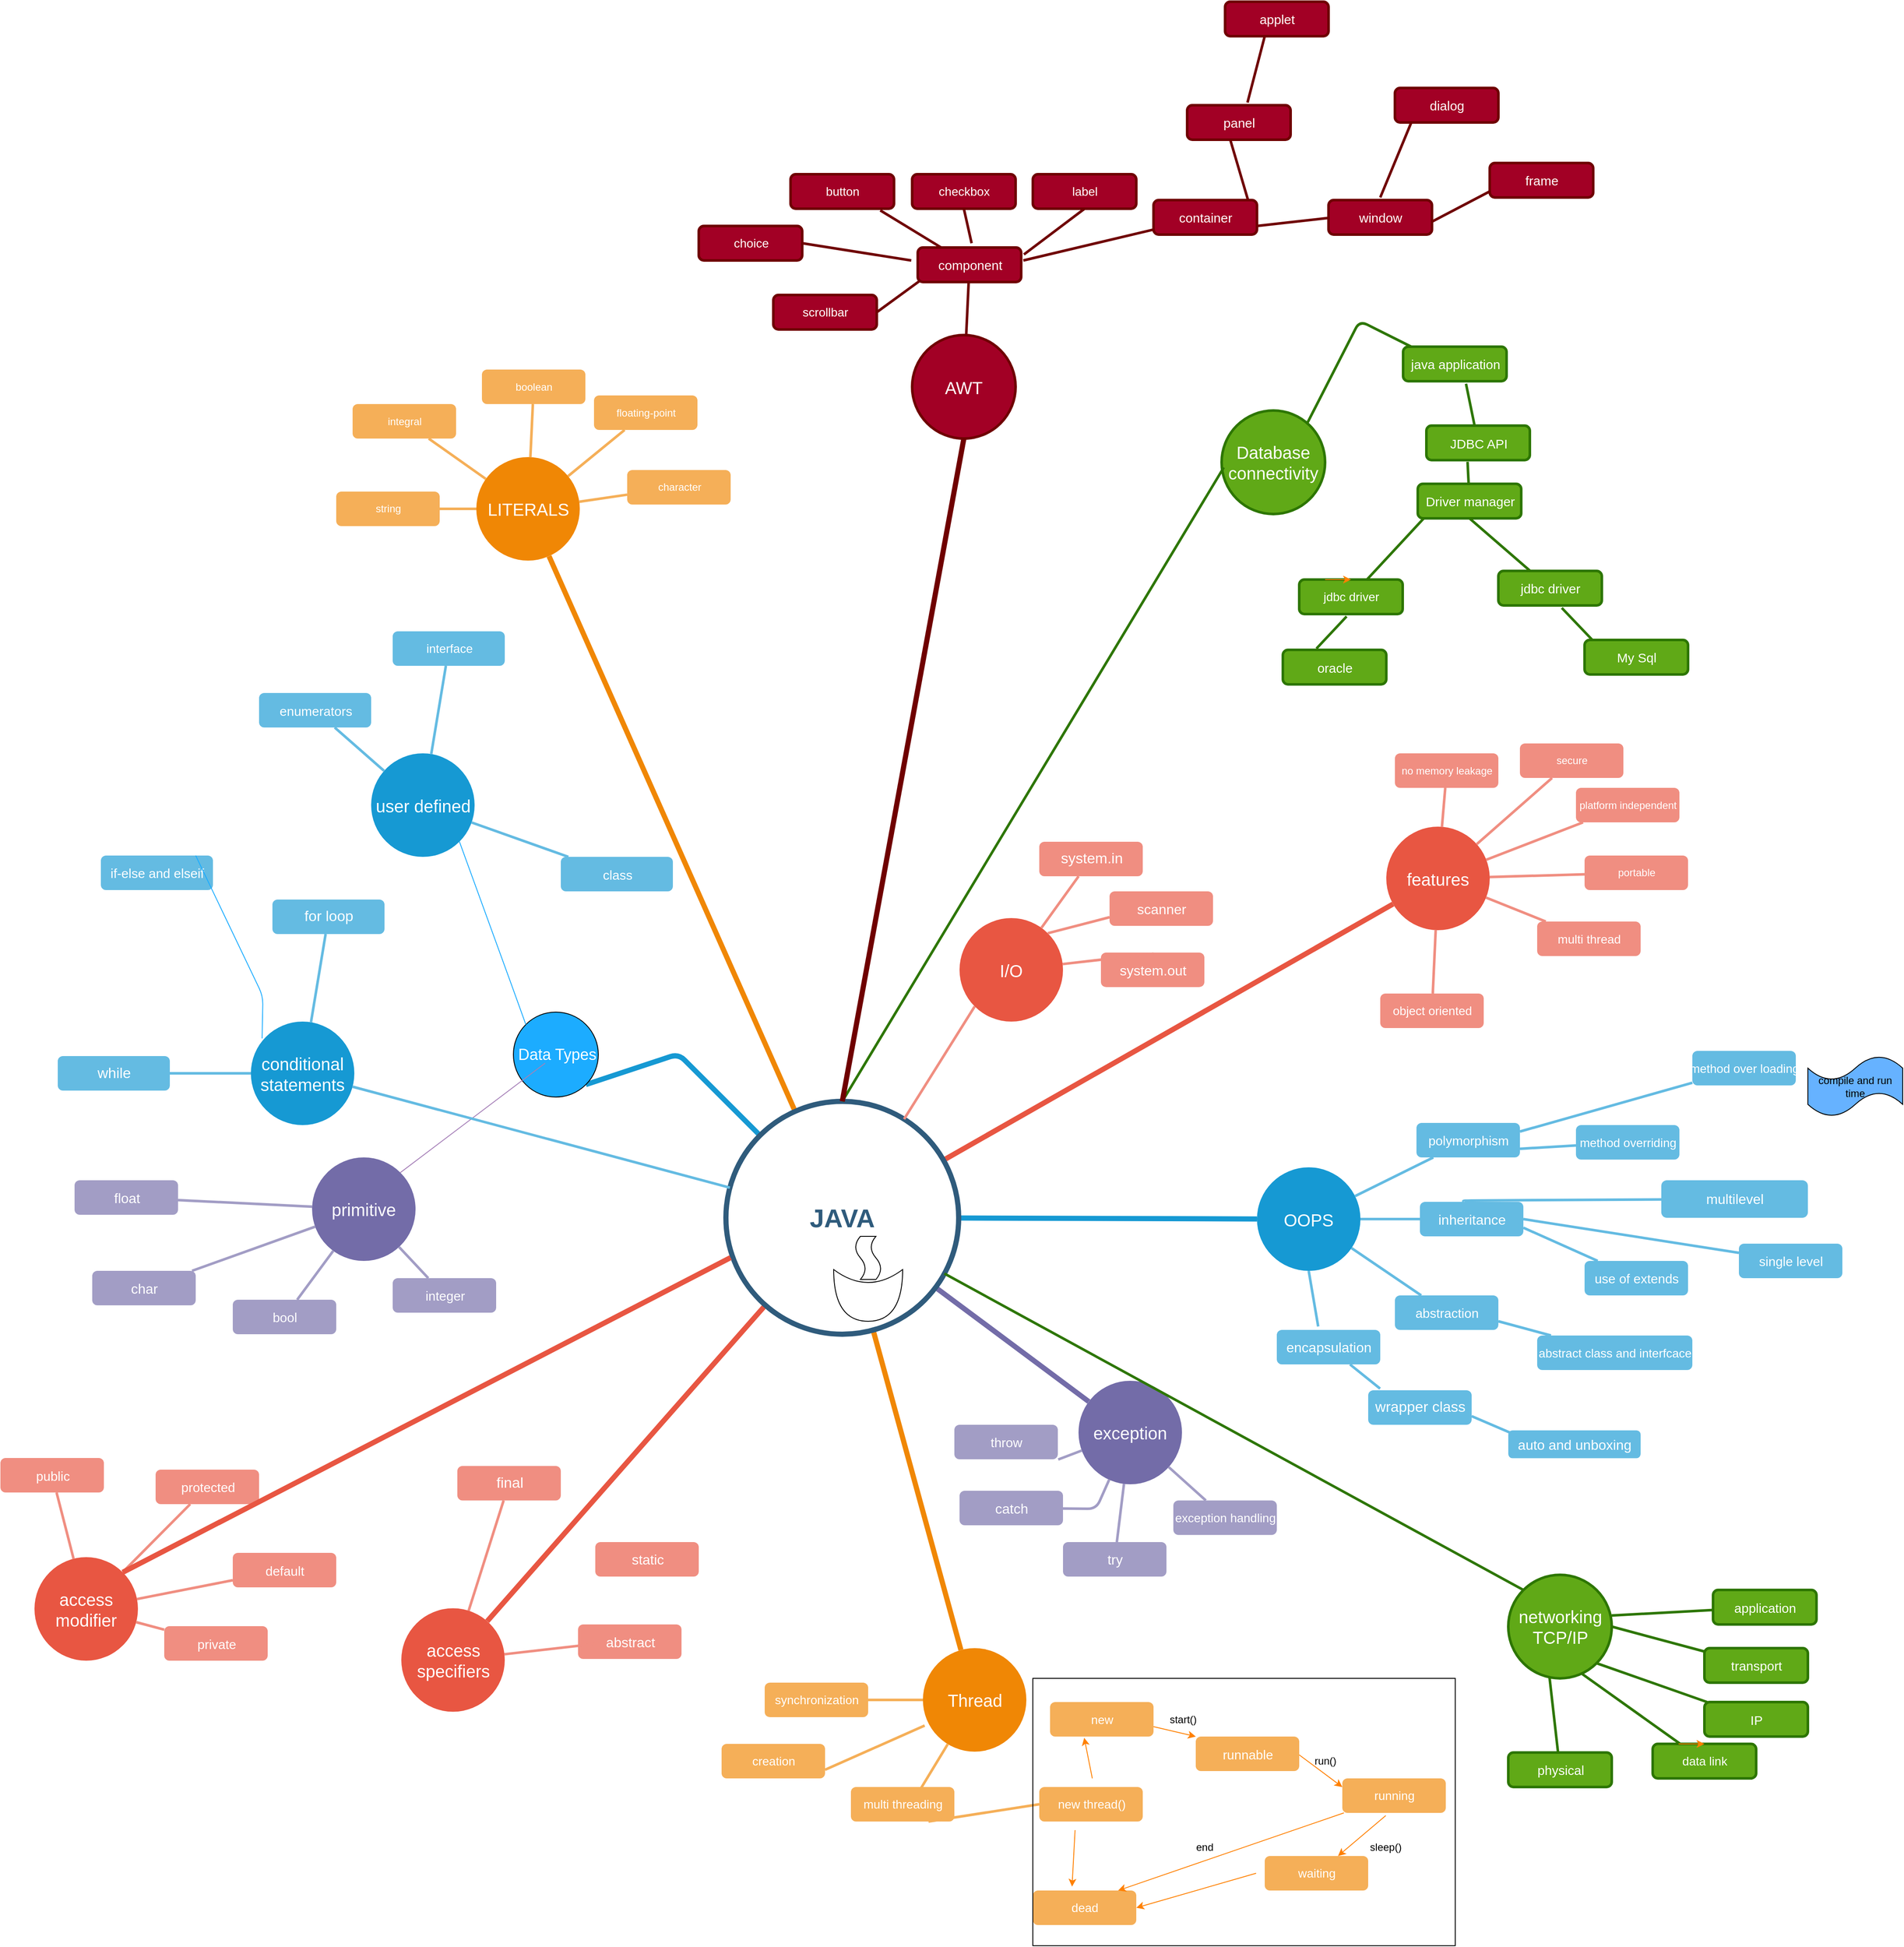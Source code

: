 <mxfile version="13.9.9" type="device"><diagram id="6a731a19-8d31-9384-78a2-239565b7b9f0" name="Page-1"><mxGraphModel dx="1186" dy="1498" grid="1" gridSize="10" guides="1" tooltips="1" connect="1" arrows="1" fold="1" page="1" pageScale="1" pageWidth="1169" pageHeight="827" background="#ffffff" math="0" shadow="0"><root><mxCell id="0"/><mxCell id="1" parent="0"/><mxCell id="1350" value="user defined" style="ellipse;whiteSpace=wrap;html=1;shadow=0;fontFamily=Helvetica;fontSize=20;fontColor=#FFFFFF;align=center;strokeWidth=3;fillColor=#1699D3;strokeColor=none;" parent="1" vertex="1"><mxGeometry x="523.5" y="271.5" width="120" height="120" as="geometry"/></mxCell><mxCell id="1351" value="LITERALS" style="ellipse;whiteSpace=wrap;html=1;shadow=0;fontFamily=Helvetica;fontSize=20;fontColor=#FFFFFF;align=center;strokeWidth=3;fillColor=#F08705;strokeColor=none;gradientColor=none;" parent="1" vertex="1"><mxGeometry x="645.5" y="-72" width="120" height="120" as="geometry"/></mxCell><mxCell id="1352" value="features" style="ellipse;whiteSpace=wrap;html=1;shadow=0;fontFamily=Helvetica;fontSize=20;fontColor=#FFFFFF;align=center;strokeWidth=3;fillColor=#E85642;strokeColor=none;" parent="1" vertex="1"><mxGeometry x="1701" y="356.5" width="120" height="120" as="geometry"/></mxCell><mxCell id="1353" value="OOPS" style="ellipse;whiteSpace=wrap;html=1;shadow=0;fontFamily=Helvetica;fontSize=20;fontColor=#FFFFFF;align=center;strokeWidth=3;fillColor=#1699D3;strokeColor=none;" parent="1" vertex="1"><mxGeometry x="1551" y="751.5" width="120" height="120" as="geometry"/></mxCell><mxCell id="1354" value="exception" style="ellipse;whiteSpace=wrap;html=1;shadow=0;fontFamily=Helvetica;fontSize=20;fontColor=#FFFFFF;align=center;strokeWidth=3;fillColor=#736ca8;strokeColor=none;" parent="1" vertex="1"><mxGeometry x="1344" y="999" width="120" height="120" as="geometry"/></mxCell><mxCell id="1355" value="Thread" style="ellipse;whiteSpace=wrap;html=1;shadow=0;fontFamily=Helvetica;fontSize=20;fontColor=#FFFFFF;align=center;strokeWidth=3;fillColor=#F08705;strokeColor=none;" parent="1" vertex="1"><mxGeometry x="1163.5" y="1309" width="120" height="120" as="geometry"/></mxCell><mxCell id="1356" value="access specifiers" style="ellipse;whiteSpace=wrap;html=1;shadow=0;fontFamily=Helvetica;fontSize=20;fontColor=#FFFFFF;align=center;strokeWidth=3;fillColor=#E85642;strokeColor=none;" parent="1" vertex="1"><mxGeometry x="558.5" y="1262.75" width="120" height="120" as="geometry"/></mxCell><mxCell id="1359" style="endArrow=none;strokeWidth=6;strokeColor=#1699D3;html=1;entryX=1;entryY=1;entryDx=0;entryDy=0;" parent="1" source="1515" target="Frtlqu9ZzlYpMG8TTekM-1545" edge="1"><mxGeometry relative="1" as="geometry"><Array as="points"><mxPoint x="880" y="620"/></Array></mxGeometry></mxCell><mxCell id="1360" style="endArrow=none;strokeWidth=6;strokeColor=#f08705;html=1;" parent="1" source="1515" target="1351" edge="1"><mxGeometry relative="1" as="geometry"/></mxCell><mxCell id="1361" style="endArrow=none;strokeWidth=6;strokeColor=#E85642;html=1;" parent="1" source="1515" target="1352" edge="1"><mxGeometry relative="1" as="geometry"/></mxCell><mxCell id="1362" style="endArrow=none;strokeWidth=6;strokeColor=#1699D3;html=1;" parent="1" source="1515" target="1353" edge="1"><mxGeometry relative="1" as="geometry"/></mxCell><mxCell id="1364" style="endArrow=none;strokeWidth=6;strokeColor=#736ca8;html=1;" parent="1" source="1515" target="1354" edge="1"><mxGeometry relative="1" as="geometry"/></mxCell><mxCell id="1365" value="" style="edgeStyle=none;endArrow=none;strokeWidth=6;strokeColor=#F08705;html=1;" parent="1" source="1515" target="1355" edge="1"><mxGeometry x="181" y="226.5" width="100" height="100" as="geometry"><mxPoint x="181" y="326.5" as="sourcePoint"/><mxPoint x="281" y="226.5" as="targetPoint"/></mxGeometry></mxCell><mxCell id="1366" value="" style="edgeStyle=none;endArrow=none;strokeWidth=6;strokeColor=#E85642;html=1;" parent="1" source="1515" target="1356" edge="1"><mxGeometry x="181" y="226.5" width="100" height="100" as="geometry"><mxPoint x="181" y="326.5" as="sourcePoint"/><mxPoint x="281" y="226.5" as="targetPoint"/></mxGeometry></mxCell><mxCell id="1370" value="&lt;font style=&quot;font-size: 15px&quot;&gt;enumerators&lt;/font&gt;" style="rounded=1;fillColor=#64BBE2;strokeColor=none;strokeWidth=3;shadow=0;html=1;fontColor=#FFFFFF;" parent="1" vertex="1"><mxGeometry x="393.5" y="201.5" width="130" height="40" as="geometry"/></mxCell><mxCell id="1371" value="&lt;font style=&quot;font-size: 14px&quot;&gt;interface&lt;/font&gt;" style="rounded=1;fillColor=#64BBE2;strokeColor=none;strokeWidth=3;shadow=0;html=1;fontColor=#FFFFFF;" parent="1" vertex="1"><mxGeometry x="548.5" y="130" width="130" height="40" as="geometry"/></mxCell><mxCell id="1372" value="&lt;font style=&quot;font-size: 15px&quot;&gt;class&lt;/font&gt;" style="rounded=1;fillColor=#64BBE2;strokeColor=none;strokeWidth=3;shadow=0;html=1;fontColor=#FFFFFF;" parent="1" vertex="1"><mxGeometry x="743.5" y="391.5" width="130" height="40" as="geometry"/></mxCell><mxCell id="1382" value="" style="edgeStyle=none;endArrow=none;strokeWidth=3;strokeColor=#64BBE2;html=1;" parent="1" source="1350" target="1370" edge="1"><mxGeometry x="-221.5" y="56.5" width="100" height="100" as="geometry"><mxPoint x="-221.5" y="156.5" as="sourcePoint"/><mxPoint x="-121.5" y="56.5" as="targetPoint"/></mxGeometry></mxCell><mxCell id="1383" value="" style="edgeStyle=none;endArrow=none;strokeWidth=3;strokeColor=#64BBE2;html=1;" parent="1" source="1350" target="1371" edge="1"><mxGeometry x="-221.5" y="56.5" width="100" height="100" as="geometry"><mxPoint x="-221.5" y="156.5" as="sourcePoint"/><mxPoint x="-121.5" y="56.5" as="targetPoint"/></mxGeometry></mxCell><mxCell id="1384" value="" style="edgeStyle=none;endArrow=none;strokeWidth=3;strokeColor=#64BBE2;html=1;" parent="1" source="1350" target="1372" edge="1"><mxGeometry x="-221.5" y="56.5" width="100" height="100" as="geometry"><mxPoint x="-221.5" y="156.5" as="sourcePoint"/><mxPoint x="-121.5" y="56.5" as="targetPoint"/></mxGeometry></mxCell><mxCell id="1389" value="string" style="rounded=1;fillColor=#f5af58;strokeColor=none;strokeWidth=3;shadow=0;html=1;fontColor=#FFFFFF;" parent="1" vertex="1"><mxGeometry x="483" y="-32" width="120" height="40" as="geometry"/></mxCell><mxCell id="1391" value="integral" style="rounded=1;fillColor=#f5af58;strokeColor=none;strokeWidth=3;shadow=0;html=1;fontColor=#FFFFFF;" parent="1" vertex="1"><mxGeometry x="502" y="-133.5" width="120" height="40" as="geometry"/></mxCell><mxCell id="1392" value="boolean" style="rounded=1;fillColor=#f5af58;strokeColor=none;strokeWidth=3;shadow=0;html=1;fontColor=#FFFFFF;" parent="1" vertex="1"><mxGeometry x="652" y="-173.5" width="120" height="40" as="geometry"/></mxCell><mxCell id="1394" value="floating-point" style="rounded=1;fillColor=#f5af58;strokeColor=none;strokeWidth=3;shadow=0;html=1;fontColor=#FFFFFF;" parent="1" vertex="1"><mxGeometry x="782" y="-143.5" width="120" height="40" as="geometry"/></mxCell><mxCell id="1396" value="character" style="rounded=1;fillColor=#f5af58;strokeColor=none;strokeWidth=3;shadow=0;html=1;fontColor=#FFFFFF;" parent="1" vertex="1"><mxGeometry x="820.5" y="-57" width="120" height="40" as="geometry"/></mxCell><mxCell id="1401" value="" style="edgeStyle=none;endArrow=none;strokeWidth=3;strokeColor=#F5AF58;html=1;" parent="1" source="1351" target="1389" edge="1"><mxGeometry x="-354.5" y="-242" width="100" height="100" as="geometry"><mxPoint x="-354.5" y="-142" as="sourcePoint"/><mxPoint x="-254.5" y="-242" as="targetPoint"/></mxGeometry></mxCell><mxCell id="1403" value="" style="edgeStyle=none;endArrow=none;strokeWidth=3;strokeColor=#F5AF58;html=1;" parent="1" source="1351" target="1391" edge="1"><mxGeometry x="-354.5" y="-242" width="100" height="100" as="geometry"><mxPoint x="-354.5" y="-142" as="sourcePoint"/><mxPoint x="-254.5" y="-242" as="targetPoint"/></mxGeometry></mxCell><mxCell id="1404" value="" style="edgeStyle=none;endArrow=none;strokeWidth=3;strokeColor=#F5AF58;html=1;" parent="1" source="1351" target="1392" edge="1"><mxGeometry x="-354.5" y="-242" width="100" height="100" as="geometry"><mxPoint x="-354.5" y="-142" as="sourcePoint"/><mxPoint x="-254.5" y="-242" as="targetPoint"/></mxGeometry></mxCell><mxCell id="1406" value="" style="edgeStyle=none;endArrow=none;strokeWidth=3;strokeColor=#F5AF58;html=1;" parent="1" source="1351" target="1394" edge="1"><mxGeometry x="-354.5" y="-242" width="100" height="100" as="geometry"><mxPoint x="-354.5" y="-142" as="sourcePoint"/><mxPoint x="-254.5" y="-242" as="targetPoint"/></mxGeometry></mxCell><mxCell id="1408" value="" style="edgeStyle=none;endArrow=none;strokeWidth=3;strokeColor=#F5AF58;html=1;" parent="1" source="1351" target="1396" edge="1"><mxGeometry x="-354.5" y="-242" width="100" height="100" as="geometry"><mxPoint x="-354.5" y="-142" as="sourcePoint"/><mxPoint x="-254.5" y="-242" as="targetPoint"/></mxGeometry></mxCell><mxCell id="1412" value="platform independent" style="rounded=1;fillColor=#f08e81;strokeColor=none;strokeWidth=3;shadow=0;html=1;fontColor=#FFFFFF;" parent="1" vertex="1"><mxGeometry x="1921" y="311.5" width="120" height="40" as="geometry"/></mxCell><mxCell id="1418" value="no memory leakage" style="rounded=1;fillColor=#f08e81;strokeColor=none;strokeWidth=3;shadow=0;html=1;fontColor=#FFFFFF;" parent="1" vertex="1"><mxGeometry x="1711" y="271.5" width="120" height="40" as="geometry"/></mxCell><mxCell id="1419" value="secure" style="rounded=1;fillColor=#f08e81;strokeColor=none;strokeWidth=3;shadow=0;html=1;fontColor=#FFFFFF;" parent="1" vertex="1"><mxGeometry x="1856" y="260" width="120" height="40" as="geometry"/></mxCell><mxCell id="1420" value="&lt;font style=&quot;font-size: 14px&quot;&gt;object oriented&lt;/font&gt;" style="rounded=1;fillColor=#f08e81;strokeColor=none;strokeWidth=3;shadow=0;html=1;fontColor=#FFFFFF;" parent="1" vertex="1"><mxGeometry x="1694" y="550" width="120" height="40" as="geometry"/></mxCell><mxCell id="1421" value="&lt;font style=&quot;font-size: 14px&quot;&gt;multi thread&lt;/font&gt;" style="rounded=1;fillColor=#f08e81;strokeColor=none;strokeWidth=3;shadow=0;html=1;fontColor=#FFFFFF;" parent="1" vertex="1"><mxGeometry x="1876" y="466.5" width="120" height="40" as="geometry"/></mxCell><mxCell id="1422" value="portable" style="rounded=1;fillColor=#f08e81;strokeColor=none;strokeWidth=3;shadow=0;html=1;fontColor=#FFFFFF;" parent="1" vertex="1"><mxGeometry x="1931" y="390" width="120" height="40" as="geometry"/></mxCell><mxCell id="1429" value="" style="edgeStyle=none;endArrow=none;strokeWidth=3;strokeColor=#F08E81;html=1;" parent="1" source="1352" target="1418" edge="1"><mxGeometry x="31" y="106.5" width="100" height="100" as="geometry"><mxPoint x="31" y="206.5" as="sourcePoint"/><mxPoint x="131" y="106.5" as="targetPoint"/></mxGeometry></mxCell><mxCell id="1430" value="" style="edgeStyle=none;endArrow=none;strokeWidth=3;strokeColor=#F08E81;html=1;" parent="1" source="1352" target="1419" edge="1"><mxGeometry x="31" y="106.5" width="100" height="100" as="geometry"><mxPoint x="31" y="206.5" as="sourcePoint"/><mxPoint x="131" y="106.5" as="targetPoint"/></mxGeometry></mxCell><mxCell id="1431" value="" style="edgeStyle=none;endArrow=none;strokeWidth=3;strokeColor=#F08E81;html=1;" parent="1" source="1352" target="1412" edge="1"><mxGeometry x="31" y="106.5" width="100" height="100" as="geometry"><mxPoint x="31" y="206.5" as="sourcePoint"/><mxPoint x="131" y="106.5" as="targetPoint"/></mxGeometry></mxCell><mxCell id="1432" value="" style="edgeStyle=none;endArrow=none;strokeWidth=3;strokeColor=#F08E81;html=1;" parent="1" source="1352" target="1422" edge="1"><mxGeometry x="31" y="106.5" width="100" height="100" as="geometry"><mxPoint x="31" y="206.5" as="sourcePoint"/><mxPoint x="131" y="106.5" as="targetPoint"/></mxGeometry></mxCell><mxCell id="1433" value="" style="edgeStyle=none;endArrow=none;strokeWidth=3;strokeColor=#F08E81;html=1;" parent="1" source="1352" target="1421" edge="1"><mxGeometry x="31" y="106.5" width="100" height="100" as="geometry"><mxPoint x="31" y="206.5" as="sourcePoint"/><mxPoint x="131" y="106.5" as="targetPoint"/></mxGeometry></mxCell><mxCell id="1434" value="" style="edgeStyle=none;endArrow=none;strokeWidth=3;strokeColor=#F08E81;html=1;" parent="1" source="1352" target="1420" edge="1"><mxGeometry x="31" y="106.5" width="100" height="100" as="geometry"><mxPoint x="31" y="206.5" as="sourcePoint"/><mxPoint x="131" y="106.5" as="targetPoint"/></mxGeometry></mxCell><mxCell id="1436" value="&lt;font style=&quot;font-size: 15px&quot;&gt;polymorphism&lt;/font&gt;" style="rounded=1;fillColor=#64BBE2;strokeColor=none;strokeWidth=3;shadow=0;html=1;fontColor=#FFFFFF;" parent="1" vertex="1"><mxGeometry x="1736" y="700" width="120" height="40" as="geometry"/></mxCell><mxCell id="1437" value="&lt;font style=&quot;font-size: 14px&quot;&gt;method overriding&lt;/font&gt;" style="rounded=1;fillColor=#64BBE2;strokeColor=none;strokeWidth=3;shadow=0;html=1;fontColor=#FFFFFF;" parent="1" vertex="1"><mxGeometry x="1921" y="702.5" width="120" height="40" as="geometry"/></mxCell><mxCell id="1438" value="&lt;font style=&quot;font-size: 14px&quot;&gt;method over loading&lt;/font&gt;" style="rounded=1;fillColor=#64BBE2;strokeColor=none;strokeWidth=3;shadow=0;html=1;fontColor=#FFFFFF;" parent="1" vertex="1"><mxGeometry x="2056" y="616.5" width="120" height="40" as="geometry"/></mxCell><mxCell id="Frtlqu9ZzlYpMG8TTekM-1629" style="edgeStyle=orthogonalEdgeStyle;rounded=0;orthogonalLoop=1;jettySize=auto;html=1;exitX=0;exitY=0.5;exitDx=0;exitDy=0;strokeColor=#1CACFF;" edge="1" parent="1" source="1439"><mxGeometry relative="1" as="geometry"><mxPoint x="2050" y="786" as="targetPoint"/></mxGeometry></mxCell><mxCell id="1439" value="&lt;font style=&quot;font-size: 16px&quot;&gt;multilevel&lt;/font&gt;" style="rounded=1;fillColor=#64BBE2;strokeColor=none;strokeWidth=3;shadow=0;html=1;fontColor=#FFFFFF;" parent="1" vertex="1"><mxGeometry x="2020" y="766.5" width="170" height="43.5" as="geometry"/></mxCell><mxCell id="1440" value="&lt;font style=&quot;font-size: 15px&quot;&gt;single level&lt;/font&gt;" style="rounded=1;fillColor=#64BBE2;strokeColor=none;strokeWidth=3;shadow=0;html=1;fontColor=#FFFFFF;" parent="1" vertex="1"><mxGeometry x="2110" y="840" width="120" height="40" as="geometry"/></mxCell><mxCell id="1441" value="&lt;font style=&quot;font-size: 14px&quot;&gt;abstract class and interfcace&lt;/font&gt;" style="rounded=1;fillColor=#64BBE2;strokeColor=none;strokeWidth=3;shadow=0;html=1;fontColor=#FFFFFF;" parent="1" vertex="1"><mxGeometry x="1876" y="946.5" width="180" height="40" as="geometry"/></mxCell><mxCell id="1442" value="&lt;font style=&quot;font-size: 15px&quot;&gt;use of extends&lt;/font&gt;" style="rounded=1;fillColor=#64BBE2;strokeColor=none;strokeWidth=3;shadow=0;html=1;fontColor=#FFFFFF;" parent="1" vertex="1"><mxGeometry x="1931" y="860" width="120" height="40" as="geometry"/></mxCell><mxCell id="1445" value="&lt;font style=&quot;font-size: 15px&quot;&gt;abstraction&lt;/font&gt;" style="rounded=1;fillColor=#64BBE2;strokeColor=none;strokeWidth=3;shadow=0;html=1;fontColor=#FFFFFF;" parent="1" vertex="1"><mxGeometry x="1711" y="900" width="120" height="40" as="geometry"/></mxCell><mxCell id="1446" value="" style="edgeStyle=none;endArrow=none;strokeWidth=3;strokeColor=#64BBE2;html=1;" parent="1" source="1353" target="1435" edge="1"><mxGeometry x="-24" y="196.5" width="100" height="100" as="geometry"><mxPoint x="-24" y="296.5" as="sourcePoint"/><mxPoint x="76" y="196.5" as="targetPoint"/></mxGeometry></mxCell><mxCell id="1447" value="" style="edgeStyle=none;endArrow=none;strokeWidth=3;strokeColor=#64BBE2;html=1;" parent="1" source="1353" target="1436" edge="1"><mxGeometry x="-24" y="196.5" width="100" height="100" as="geometry"><mxPoint x="-24" y="296.5" as="sourcePoint"/><mxPoint x="76" y="196.5" as="targetPoint"/></mxGeometry></mxCell><mxCell id="1448" value="" style="edgeStyle=none;endArrow=none;strokeWidth=3;strokeColor=#64BBE2;html=1;exitX=1;exitY=0.75;exitDx=0;exitDy=0;" parent="1" source="1436" target="1437" edge="1"><mxGeometry x="-24" y="196.5" width="100" height="100" as="geometry"><mxPoint x="1860" y="687" as="sourcePoint"/><mxPoint x="76" y="196.5" as="targetPoint"/></mxGeometry></mxCell><mxCell id="1449" value="" style="edgeStyle=none;endArrow=none;strokeWidth=3;strokeColor=#64BBE2;html=1;exitX=1;exitY=0.25;exitDx=0;exitDy=0;" parent="1" source="1436" target="1438" edge="1"><mxGeometry x="-24" y="196.5" width="100" height="100" as="geometry"><mxPoint x="-24" y="296.5" as="sourcePoint"/><mxPoint x="76" y="196.5" as="targetPoint"/></mxGeometry></mxCell><mxCell id="1450" value="" style="edgeStyle=none;endArrow=none;strokeWidth=3;strokeColor=#64BBE2;html=1;" parent="1" source="1435" target="1439" edge="1"><mxGeometry x="-24" y="196.5" width="100" height="100" as="geometry"><mxPoint x="-24" y="296.5" as="sourcePoint"/><mxPoint x="76" y="196.5" as="targetPoint"/><Array as="points"><mxPoint x="1790" y="790"/></Array></mxGeometry></mxCell><mxCell id="1451" value="" style="edgeStyle=none;endArrow=none;strokeWidth=3;strokeColor=#64BBE2;html=1;exitX=1;exitY=0.5;exitDx=0;exitDy=0;" parent="1" source="1435" target="1440" edge="1"><mxGeometry x="-24" y="196.5" width="100" height="100" as="geometry"><mxPoint x="-24" y="296.5" as="sourcePoint"/><mxPoint x="76" y="196.5" as="targetPoint"/></mxGeometry></mxCell><mxCell id="1452" value="" style="edgeStyle=none;endArrow=none;strokeWidth=3;strokeColor=#64BBE2;html=1;exitX=1;exitY=0.75;exitDx=0;exitDy=0;" parent="1" source="1435" target="1442" edge="1"><mxGeometry x="-24" y="196.5" width="100" height="100" as="geometry"><mxPoint x="-24" y="296.5" as="sourcePoint"/><mxPoint x="76" y="196.5" as="targetPoint"/></mxGeometry></mxCell><mxCell id="1453" value="" style="edgeStyle=none;endArrow=none;strokeWidth=3;strokeColor=#64BBE2;html=1;exitX=1;exitY=0.75;exitDx=0;exitDy=0;" parent="1" source="1445" target="1441" edge="1"><mxGeometry x="-24" y="196.5" width="100" height="100" as="geometry"><mxPoint x="-24" y="296.5" as="sourcePoint"/><mxPoint x="76" y="196.5" as="targetPoint"/></mxGeometry></mxCell><mxCell id="1456" value="" style="edgeStyle=none;endArrow=none;strokeWidth=3;strokeColor=#64BBE2;html=1;" parent="1" source="1353" target="1445" edge="1"><mxGeometry x="-24" y="196.5" width="100" height="100" as="geometry"><mxPoint x="-24" y="296.5" as="sourcePoint"/><mxPoint x="76" y="196.5" as="targetPoint"/></mxGeometry></mxCell><mxCell id="1458" value="&lt;font style=&quot;font-size: 16px&quot;&gt;catch&lt;/font&gt;" style="rounded=1;fillColor=#a29dc5;strokeColor=none;strokeWidth=3;shadow=0;html=1;fontColor=#FFFFFF;" parent="1" vertex="1"><mxGeometry x="1206" y="1126.5" width="120" height="40" as="geometry"/></mxCell><mxCell id="1460" value="&lt;font style=&quot;font-size: 14px&quot;&gt;exception handling&lt;/font&gt;" style="rounded=1;fillColor=#a29dc5;strokeColor=none;strokeWidth=3;shadow=0;html=1;fontColor=#FFFFFF;" parent="1" vertex="1"><mxGeometry x="1454" y="1137.75" width="120" height="40" as="geometry"/></mxCell><mxCell id="1461" value="&lt;font style=&quot;font-size: 16px&quot;&gt;try&lt;/font&gt;" style="rounded=1;fillColor=#a29dc5;strokeColor=none;strokeWidth=3;shadow=0;html=1;fontColor=#FFFFFF;" parent="1" vertex="1"><mxGeometry x="1326" y="1186" width="120" height="40" as="geometry"/></mxCell><mxCell id="1462" value="&lt;font style=&quot;font-size: 15px&quot;&gt;throw&lt;/font&gt;" style="rounded=1;fillColor=#a29dc5;strokeColor=none;strokeWidth=3;shadow=0;html=1;fontColor=#FFFFFF;" parent="1" vertex="1"><mxGeometry x="1200" y="1050" width="120" height="40" as="geometry"/></mxCell><mxCell id="1463" value="" style="edgeStyle=none;endArrow=none;strokeWidth=3;strokeColor=#A29DC5;html=1;" parent="1" source="1354" target="1460" edge="1"><mxGeometry x="-116" y="-276" width="100" height="100" as="geometry"><mxPoint x="-116" y="-176" as="sourcePoint"/><mxPoint x="1533" y="1079.476" as="targetPoint"/></mxGeometry></mxCell><mxCell id="1464" value="" style="edgeStyle=none;endArrow=none;strokeWidth=3;strokeColor=#A29DC5;html=1;" parent="1" source="1354" target="1461" edge="1"><mxGeometry x="-116" y="-276" width="100" height="100" as="geometry"><mxPoint x="-116" y="-176" as="sourcePoint"/><mxPoint x="-16" y="-276" as="targetPoint"/></mxGeometry></mxCell><mxCell id="1465" value="" style="edgeStyle=none;endArrow=none;strokeWidth=3;strokeColor=#A29DC5;html=1;" parent="1" source="1354" target="1458" edge="1"><mxGeometry x="-116" y="-276" width="100" height="100" as="geometry"><mxPoint x="1453" y="1087.5" as="sourcePoint"/><mxPoint x="-16" y="-276" as="targetPoint"/><Array as="points"><mxPoint x="1364.5" y="1147.5"/></Array></mxGeometry></mxCell><mxCell id="1466" value="" style="edgeStyle=none;endArrow=none;strokeWidth=3;strokeColor=#A29DC5;html=1;" parent="1" source="1354" edge="1"><mxGeometry x="-116" y="-276" width="100" height="100" as="geometry"><mxPoint x="-116" y="-176" as="sourcePoint"/><mxPoint x="1320.463" y="1090.25" as="targetPoint"/></mxGeometry></mxCell><mxCell id="1469" value="&lt;font style=&quot;font-size: 15px&quot;&gt;runnable&lt;/font&gt;" style="rounded=1;fillColor=#f5af58;strokeColor=none;strokeWidth=3;shadow=0;html=1;fontColor=#FFFFFF;" parent="1" vertex="1"><mxGeometry x="1480" y="1411.5" width="120" height="40" as="geometry"/></mxCell><mxCell id="1470" value="&lt;font style=&quot;font-size: 14px&quot;&gt;running&lt;/font&gt;" style="rounded=1;fillColor=#f5af58;strokeColor=none;strokeWidth=3;shadow=0;html=1;fontColor=#FFFFFF;" parent="1" vertex="1"><mxGeometry x="1650" y="1460" width="120" height="40" as="geometry"/></mxCell><mxCell id="1471" value="&lt;font style=&quot;font-size: 14px&quot;&gt;waiting&lt;/font&gt;" style="rounded=1;fillColor=#f5af58;strokeColor=none;strokeWidth=3;shadow=0;html=1;fontColor=#FFFFFF;" parent="1" vertex="1"><mxGeometry x="1560" y="1550" width="120" height="40" as="geometry"/></mxCell><mxCell id="1472" value="&lt;font style=&quot;font-size: 14px&quot;&gt;dead&lt;/font&gt;" style="rounded=1;fillColor=#f5af58;strokeColor=none;strokeWidth=3;shadow=0;html=1;fontColor=#FFFFFF;" parent="1" vertex="1"><mxGeometry x="1291" y="1590" width="120" height="40" as="geometry"/></mxCell><mxCell id="1473" value="&lt;font style=&quot;font-size: 14px&quot;&gt;new thread()&lt;/font&gt;" style="rounded=1;fillColor=#f5af58;strokeColor=none;strokeWidth=3;shadow=0;html=1;fontColor=#FFFFFF;" parent="1" vertex="1"><mxGeometry x="1298.5" y="1470" width="120" height="40" as="geometry"/></mxCell><mxCell id="1477" value="&lt;font style=&quot;font-size: 14px&quot;&gt;new&lt;/font&gt;" style="rounded=1;fillColor=#f5af58;strokeColor=none;strokeWidth=3;shadow=0;html=1;fontColor=#FFFFFF;" parent="1" vertex="1"><mxGeometry x="1311" y="1371.5" width="120" height="40" as="geometry"/></mxCell><mxCell id="1490" value="&lt;font style=&quot;font-size: 17px&quot;&gt;final&lt;/font&gt;" style="rounded=1;fillColor=#f08e81;strokeColor=none;strokeWidth=3;shadow=0;html=1;fontColor=#FFFFFF;" parent="1" vertex="1"><mxGeometry x="623.5" y="1097.75" width="120" height="40" as="geometry"/></mxCell><mxCell id="1500" value="&lt;font style=&quot;font-size: 16px&quot;&gt;abstract&lt;/font&gt;" style="rounded=1;fillColor=#f08e81;strokeColor=none;strokeWidth=3;shadow=0;html=1;fontColor=#FFFFFF;" parent="1" vertex="1"><mxGeometry x="763.5" y="1281.5" width="120" height="40" as="geometry"/></mxCell><mxCell id="1501" value="&lt;font style=&quot;font-size: 16px&quot;&gt;static&lt;/font&gt;" style="rounded=1;fillColor=#f08e81;strokeColor=none;strokeWidth=3;shadow=0;html=1;fontColor=#FFFFFF;" parent="1" vertex="1"><mxGeometry x="783.5" y="1186" width="120" height="40" as="geometry"/></mxCell><mxCell id="1502" value="" style="edgeStyle=none;endArrow=none;strokeWidth=3;strokeColor=#F08E81;html=1;" parent="1" source="1356" edge="1"><mxGeometry x="188.5" y="142.75" width="100" height="100" as="geometry"><mxPoint x="188.5" y="242.75" as="sourcePoint"/><mxPoint x="783.5" y="1304.05" as="targetPoint"/></mxGeometry></mxCell><mxCell id="1503" value="" style="edgeStyle=none;endArrow=none;strokeWidth=3;strokeColor=#F08E81;html=1;" parent="1" source="1356" target="1490" edge="1"><mxGeometry x="188.5" y="142.75" width="100" height="100" as="geometry"><mxPoint x="188.5" y="242.75" as="sourcePoint"/><mxPoint x="288.5" y="142.75" as="targetPoint"/></mxGeometry></mxCell><mxCell id="1515" value="JAVA&lt;br&gt;" style="ellipse;whiteSpace=wrap;html=1;shadow=0;fontFamily=Helvetica;fontSize=30;fontColor=#2F5B7C;align=center;strokeColor=#2F5B7C;strokeWidth=6;fillColor=#FFFFFF;fontStyle=1;gradientColor=none;" parent="1" vertex="1"><mxGeometry x="935" y="675" width="270" height="270" as="geometry"/></mxCell><mxCell id="Frtlqu9ZzlYpMG8TTekM-1545" value="" style="ellipse;whiteSpace=wrap;html=1;aspect=fixed;fillColor=#1CACFF;" vertex="1" parent="1"><mxGeometry x="688.5" y="571.5" width="98.5" height="98.5" as="geometry"/></mxCell><mxCell id="Frtlqu9ZzlYpMG8TTekM-1546" value="&lt;font style=&quot;font-size: 18px&quot; color=&quot;#ffffff&quot;&gt;Data Types&lt;/font&gt;" style="text;html=1;resizable=0;autosize=1;align=center;verticalAlign=middle;points=[];fillColor=none;strokeColor=none;rounded=0;" vertex="1" parent="1"><mxGeometry x="683.5" y="610.75" width="110" height="20" as="geometry"/></mxCell><mxCell id="Frtlqu9ZzlYpMG8TTekM-1547" value="" style="endArrow=none;html=1;strokeColor=#1CACFF;entryX=0;entryY=0;entryDx=0;entryDy=0;exitX=1;exitY=1;exitDx=0;exitDy=0;" edge="1" parent="1" source="1350" target="Frtlqu9ZzlYpMG8TTekM-1545"><mxGeometry width="50" height="50" relative="1" as="geometry"><mxPoint x="600" y="530" as="sourcePoint"/><mxPoint x="650" y="480" as="targetPoint"/><Array as="points"><mxPoint x="690" y="550"/></Array></mxGeometry></mxCell><mxCell id="Frtlqu9ZzlYpMG8TTekM-1549" value="" style="endArrow=none;html=1;strokeColor=#A680B8;exitX=1;exitY=0;exitDx=0;exitDy=0;" edge="1" parent="1" source="Frtlqu9ZzlYpMG8TTekM-1573" target="Frtlqu9ZzlYpMG8TTekM-1546"><mxGeometry width="50" height="50" relative="1" as="geometry"><mxPoint x="250" y="580" as="sourcePoint"/><mxPoint x="460" y="590" as="targetPoint"/></mxGeometry></mxCell><mxCell id="Frtlqu9ZzlYpMG8TTekM-1573" value="primitive" style="ellipse;whiteSpace=wrap;html=1;shadow=0;fontFamily=Helvetica;fontSize=20;fontColor=#FFFFFF;align=center;strokeWidth=3;fillColor=#736ca8;strokeColor=none;" vertex="1" parent="1"><mxGeometry x="455" y="740" width="120" height="120" as="geometry"/></mxCell><mxCell id="Frtlqu9ZzlYpMG8TTekM-1574" value="&lt;font style=&quot;font-size: 15px&quot;&gt;integer&lt;/font&gt;" style="rounded=1;fillColor=#a29dc5;strokeColor=none;strokeWidth=3;shadow=0;html=1;fontColor=#FFFFFF;" vertex="1" parent="1"><mxGeometry x="548.5" y="880" width="120" height="40" as="geometry"/></mxCell><mxCell id="Frtlqu9ZzlYpMG8TTekM-1575" value="&lt;font style=&quot;font-size: 16px&quot;&gt;float&lt;/font&gt;" style="rounded=1;fillColor=#a29dc5;strokeColor=none;strokeWidth=3;shadow=0;html=1;fontColor=#FFFFFF;" vertex="1" parent="1"><mxGeometry x="179.5" y="766.5" width="120" height="40" as="geometry"/></mxCell><mxCell id="Frtlqu9ZzlYpMG8TTekM-1576" value="&lt;font style=&quot;font-size: 15px&quot;&gt;bool&lt;/font&gt;" style="rounded=1;fillColor=#a29dc5;strokeColor=none;strokeWidth=3;shadow=0;html=1;fontColor=#FFFFFF;" vertex="1" parent="1"><mxGeometry x="363" y="905" width="120" height="40" as="geometry"/></mxCell><mxCell id="Frtlqu9ZzlYpMG8TTekM-1577" value="&lt;font style=&quot;font-size: 16px&quot;&gt;char&lt;/font&gt;" style="rounded=1;fillColor=#a29dc5;strokeColor=none;strokeWidth=3;shadow=0;html=1;fontColor=#FFFFFF;" vertex="1" parent="1"><mxGeometry x="200" y="871.5" width="120" height="40" as="geometry"/></mxCell><mxCell id="Frtlqu9ZzlYpMG8TTekM-1578" value="" style="edgeStyle=none;endArrow=none;strokeWidth=3;strokeColor=#A29DC5;html=1;" edge="1" source="Frtlqu9ZzlYpMG8TTekM-1573" target="Frtlqu9ZzlYpMG8TTekM-1574" parent="1"><mxGeometry x="-1355" y="-285" width="100" height="100" as="geometry"><mxPoint x="-1355" y="-185" as="sourcePoint"/><mxPoint x="-1255" y="-285" as="targetPoint"/></mxGeometry></mxCell><mxCell id="Frtlqu9ZzlYpMG8TTekM-1579" value="" style="edgeStyle=none;endArrow=none;strokeWidth=3;strokeColor=#A29DC5;html=1;" edge="1" source="Frtlqu9ZzlYpMG8TTekM-1573" target="Frtlqu9ZzlYpMG8TTekM-1575" parent="1"><mxGeometry x="-1355" y="-285" width="100" height="100" as="geometry"><mxPoint x="-1355" y="-185" as="sourcePoint"/><mxPoint x="-1255" y="-285" as="targetPoint"/></mxGeometry></mxCell><mxCell id="Frtlqu9ZzlYpMG8TTekM-1580" value="" style="edgeStyle=none;endArrow=none;strokeWidth=3;strokeColor=#A29DC5;html=1;" edge="1" source="Frtlqu9ZzlYpMG8TTekM-1573" target="Frtlqu9ZzlYpMG8TTekM-1576" parent="1"><mxGeometry x="-1355" y="-285" width="100" height="100" as="geometry"><mxPoint x="-1355" y="-185" as="sourcePoint"/><mxPoint x="-1255" y="-285" as="targetPoint"/></mxGeometry></mxCell><mxCell id="Frtlqu9ZzlYpMG8TTekM-1581" value="" style="edgeStyle=none;endArrow=none;strokeWidth=3;strokeColor=#A29DC5;html=1;" edge="1" source="Frtlqu9ZzlYpMG8TTekM-1573" target="Frtlqu9ZzlYpMG8TTekM-1577" parent="1"><mxGeometry x="-1355" y="-285" width="100" height="100" as="geometry"><mxPoint x="-1355" y="-185" as="sourcePoint"/><mxPoint x="-1255" y="-285" as="targetPoint"/></mxGeometry></mxCell><mxCell id="Frtlqu9ZzlYpMG8TTekM-1606" value="conditional statements" style="ellipse;whiteSpace=wrap;html=1;shadow=0;fontFamily=Helvetica;fontSize=20;fontColor=#FFFFFF;align=center;strokeWidth=3;fillColor=#1699D3;strokeColor=none;" vertex="1" parent="1"><mxGeometry x="384" y="582.5" width="120" height="120" as="geometry"/></mxCell><mxCell id="Frtlqu9ZzlYpMG8TTekM-1607" value="&lt;font style=&quot;font-size: 17px&quot;&gt;while&lt;/font&gt;" style="rounded=1;fillColor=#64BBE2;strokeColor=none;strokeWidth=3;shadow=0;html=1;fontColor=#FFFFFF;" vertex="1" parent="1"><mxGeometry x="160" y="622.5" width="130" height="40" as="geometry"/></mxCell><mxCell id="Frtlqu9ZzlYpMG8TTekM-1608" value="&lt;font style=&quot;font-size: 17px&quot;&gt;for loop&lt;/font&gt;" style="rounded=1;fillColor=#64BBE2;strokeColor=none;strokeWidth=3;shadow=0;html=1;fontColor=#FFFFFF;" vertex="1" parent="1"><mxGeometry x="409" y="441" width="130" height="40" as="geometry"/></mxCell><mxCell id="Frtlqu9ZzlYpMG8TTekM-1609" value="" style="edgeStyle=none;endArrow=none;strokeWidth=3;strokeColor=#64BBE2;html=1;" edge="1" source="Frtlqu9ZzlYpMG8TTekM-1606" target="Frtlqu9ZzlYpMG8TTekM-1607" parent="1"><mxGeometry x="-361" y="367.5" width="100" height="100" as="geometry"><mxPoint x="-361" y="467.5" as="sourcePoint"/><mxPoint x="-261" y="367.5" as="targetPoint"/></mxGeometry></mxCell><mxCell id="Frtlqu9ZzlYpMG8TTekM-1610" value="" style="edgeStyle=none;endArrow=none;strokeWidth=3;strokeColor=#64BBE2;html=1;" edge="1" source="Frtlqu9ZzlYpMG8TTekM-1606" target="Frtlqu9ZzlYpMG8TTekM-1608" parent="1"><mxGeometry x="-361" y="367.5" width="100" height="100" as="geometry"><mxPoint x="-361" y="467.5" as="sourcePoint"/><mxPoint x="-261" y="367.5" as="targetPoint"/></mxGeometry></mxCell><mxCell id="Frtlqu9ZzlYpMG8TTekM-1611" value="" style="edgeStyle=none;endArrow=none;strokeWidth=3;strokeColor=#64BBE2;html=1;" edge="1" source="Frtlqu9ZzlYpMG8TTekM-1606" parent="1" target="1515"><mxGeometry x="-361" y="367.5" width="100" height="100" as="geometry"><mxPoint x="-361" y="467.5" as="sourcePoint"/><mxPoint x="612.75" y="702.5" as="targetPoint"/></mxGeometry></mxCell><mxCell id="Frtlqu9ZzlYpMG8TTekM-1612" value="&lt;font style=&quot;font-size: 15px&quot;&gt;if-else and elseif&lt;/font&gt;" style="rounded=1;fillColor=#64BBE2;strokeColor=none;strokeWidth=3;shadow=0;html=1;fontColor=#FFFFFF;" vertex="1" parent="1"><mxGeometry x="210" y="390" width="130" height="40" as="geometry"/></mxCell><mxCell id="Frtlqu9ZzlYpMG8TTekM-1613" value="" style="endArrow=none;html=1;strokeColor=#1CACFF;entryX=0;entryY=0;entryDx=0;entryDy=0;exitX=1;exitY=1;exitDx=0;exitDy=0;" edge="1" parent="1"><mxGeometry width="50" height="50" relative="1" as="geometry"><mxPoint x="320" y="390" as="sourcePoint"/><mxPoint x="396.999" y="601.999" as="targetPoint"/><Array as="points"><mxPoint x="398" y="553"/></Array></mxGeometry></mxCell><mxCell id="Frtlqu9ZzlYpMG8TTekM-1614" value="access modifier" style="ellipse;whiteSpace=wrap;html=1;shadow=0;fontFamily=Helvetica;fontSize=20;fontColor=#FFFFFF;align=center;strokeWidth=3;fillColor=#E85642;strokeColor=none;" vertex="1" parent="1"><mxGeometry x="133" y="1203.5" width="120" height="120" as="geometry"/></mxCell><mxCell id="Frtlqu9ZzlYpMG8TTekM-1615" value="&lt;font style=&quot;font-size: 15px&quot;&gt;protected&lt;/font&gt;" style="rounded=1;fillColor=#f08e81;strokeColor=none;strokeWidth=3;shadow=0;html=1;fontColor=#FFFFFF;" vertex="1" parent="1"><mxGeometry x="273.5" y="1102" width="120" height="40" as="geometry"/></mxCell><mxCell id="Frtlqu9ZzlYpMG8TTekM-1617" value="&lt;font style=&quot;font-size: 15px&quot;&gt;public&lt;/font&gt;" style="rounded=1;fillColor=#f08e81;strokeColor=none;strokeWidth=3;shadow=0;html=1;fontColor=#FFFFFF;" vertex="1" parent="1"><mxGeometry x="93.5" y="1088.5" width="120" height="40" as="geometry"/></mxCell><mxCell id="Frtlqu9ZzlYpMG8TTekM-1618" value="&lt;font style=&quot;font-size: 15px&quot;&gt;private&lt;/font&gt;" style="rounded=1;fillColor=#f08e81;strokeColor=none;strokeWidth=3;shadow=0;html=1;fontColor=#FFFFFF;" vertex="1" parent="1"><mxGeometry x="283.5" y="1283.5" width="120" height="40" as="geometry"/></mxCell><mxCell id="Frtlqu9ZzlYpMG8TTekM-1619" value="&lt;font style=&quot;font-size: 15px&quot;&gt;default&lt;/font&gt;" style="rounded=1;fillColor=#f08e81;strokeColor=none;strokeWidth=3;shadow=0;html=1;fontColor=#FFFFFF;" vertex="1" parent="1"><mxGeometry x="363" y="1198.5" width="120" height="40" as="geometry"/></mxCell><mxCell id="Frtlqu9ZzlYpMG8TTekM-1621" value="" style="edgeStyle=none;endArrow=none;strokeWidth=3;strokeColor=#F08E81;html=1;" edge="1" source="Frtlqu9ZzlYpMG8TTekM-1614" target="Frtlqu9ZzlYpMG8TTekM-1617" parent="1"><mxGeometry x="-1537" y="953.5" width="100" height="100" as="geometry"><mxPoint x="-1537" y="1053.5" as="sourcePoint"/><mxPoint x="-1437" y="953.5" as="targetPoint"/></mxGeometry></mxCell><mxCell id="Frtlqu9ZzlYpMG8TTekM-1622" value="" style="edgeStyle=none;endArrow=none;strokeWidth=3;strokeColor=#F08E81;html=1;" edge="1" source="Frtlqu9ZzlYpMG8TTekM-1614" target="Frtlqu9ZzlYpMG8TTekM-1615" parent="1"><mxGeometry x="-1537" y="953.5" width="100" height="100" as="geometry"><mxPoint x="-1537" y="1053.5" as="sourcePoint"/><mxPoint x="-1437" y="953.5" as="targetPoint"/></mxGeometry></mxCell><mxCell id="Frtlqu9ZzlYpMG8TTekM-1623" value="" style="edgeStyle=none;endArrow=none;strokeWidth=3;strokeColor=#F08E81;html=1;" edge="1" source="Frtlqu9ZzlYpMG8TTekM-1614" target="Frtlqu9ZzlYpMG8TTekM-1619" parent="1"><mxGeometry x="-1537" y="953.5" width="100" height="100" as="geometry"><mxPoint x="-1537" y="1053.5" as="sourcePoint"/><mxPoint x="-1437" y="953.5" as="targetPoint"/></mxGeometry></mxCell><mxCell id="Frtlqu9ZzlYpMG8TTekM-1624" value="" style="edgeStyle=none;endArrow=none;strokeWidth=3;strokeColor=#F08E81;html=1;" edge="1" source="Frtlqu9ZzlYpMG8TTekM-1614" target="Frtlqu9ZzlYpMG8TTekM-1618" parent="1"><mxGeometry x="-1537" y="953.5" width="100" height="100" as="geometry"><mxPoint x="-1537" y="1053.5" as="sourcePoint"/><mxPoint x="-1437" y="953.5" as="targetPoint"/></mxGeometry></mxCell><mxCell id="Frtlqu9ZzlYpMG8TTekM-1625" value="" style="edgeStyle=none;endArrow=none;strokeWidth=6;strokeColor=#E85642;html=1;exitX=0.02;exitY=0.671;exitDx=0;exitDy=0;exitPerimeter=0;entryX=1;entryY=0;entryDx=0;entryDy=0;" edge="1" parent="1" source="1515" target="Frtlqu9ZzlYpMG8TTekM-1614"><mxGeometry x="-222.774" y="316.413" width="100" height="100" as="geometry"><mxPoint x="600" y="1000" as="sourcePoint"/><mxPoint x="255.734" y="1368.864" as="targetPoint"/></mxGeometry></mxCell><mxCell id="1435" value="&lt;font style=&quot;font-size: 16px&quot;&gt;inheritance&lt;/font&gt;" style="rounded=1;fillColor=#64BBE2;strokeColor=none;strokeWidth=3;shadow=0;html=1;fontColor=#FFFFFF;" parent="1" vertex="1"><mxGeometry x="1740" y="791.5" width="120" height="40" as="geometry"/></mxCell><mxCell id="Frtlqu9ZzlYpMG8TTekM-1628" value="compile and run time" style="shape=tape;whiteSpace=wrap;html=1;gradientColor=none;fillColor=#66B2FF;" vertex="1" parent="1"><mxGeometry x="2190" y="622.5" width="110" height="70" as="geometry"/></mxCell><mxCell id="Frtlqu9ZzlYpMG8TTekM-1632" value="&lt;font style=&quot;font-size: 16px&quot;&gt;encapsulation&lt;/font&gt;" style="rounded=1;fillColor=#64BBE2;strokeColor=none;strokeWidth=3;shadow=0;html=1;fontColor=#FFFFFF;" vertex="1" parent="1"><mxGeometry x="1574" y="940" width="120" height="40" as="geometry"/></mxCell><mxCell id="Frtlqu9ZzlYpMG8TTekM-1633" value="" style="edgeStyle=none;endArrow=none;strokeWidth=3;strokeColor=#64BBE2;html=1;exitX=0.5;exitY=1;exitDx=0;exitDy=0;" edge="1" parent="1" source="1353"><mxGeometry x="-85" y="265" width="100" height="100" as="geometry"><mxPoint x="1610" y="880" as="sourcePoint"/><mxPoint x="1622" y="936" as="targetPoint"/></mxGeometry></mxCell><mxCell id="Frtlqu9ZzlYpMG8TTekM-1638" value="I/O" style="ellipse;whiteSpace=wrap;html=1;shadow=0;fontFamily=Helvetica;fontSize=20;fontColor=#FFFFFF;align=center;strokeWidth=3;fillColor=#E85642;strokeColor=none;" vertex="1" parent="1"><mxGeometry x="1206" y="462.5" width="120" height="120" as="geometry"/></mxCell><mxCell id="Frtlqu9ZzlYpMG8TTekM-1639" value="&lt;font style=&quot;font-size: 17px&quot;&gt;system.in&lt;/font&gt;" style="rounded=1;fillColor=#f08e81;strokeColor=none;strokeWidth=3;shadow=0;html=1;fontColor=#FFFFFF;" vertex="1" parent="1"><mxGeometry x="1298.5" y="374" width="120" height="40" as="geometry"/></mxCell><mxCell id="Frtlqu9ZzlYpMG8TTekM-1640" value="&lt;font style=&quot;font-size: 16px&quot;&gt;system.out&lt;/font&gt;" style="rounded=1;fillColor=#f08e81;strokeColor=none;strokeWidth=3;shadow=0;html=1;fontColor=#FFFFFF;" vertex="1" parent="1"><mxGeometry x="1370" y="502.5" width="120" height="40" as="geometry"/></mxCell><mxCell id="Frtlqu9ZzlYpMG8TTekM-1641" value="&lt;font style=&quot;font-size: 16px&quot;&gt;scanner&lt;/font&gt;" style="rounded=1;fillColor=#f08e81;strokeColor=none;strokeWidth=3;shadow=0;html=1;fontColor=#FFFFFF;" vertex="1" parent="1"><mxGeometry x="1380" y="431.5" width="120" height="40" as="geometry"/></mxCell><mxCell id="Frtlqu9ZzlYpMG8TTekM-1642" value="" style="edgeStyle=none;endArrow=none;strokeWidth=3;strokeColor=#F08E81;html=1;" edge="1" source="Frtlqu9ZzlYpMG8TTekM-1638" parent="1"><mxGeometry x="836" y="-657.5" width="100" height="100" as="geometry"><mxPoint x="836" y="-557.5" as="sourcePoint"/><mxPoint x="1431" y="503.8" as="targetPoint"/></mxGeometry></mxCell><mxCell id="Frtlqu9ZzlYpMG8TTekM-1643" value="" style="edgeStyle=none;endArrow=none;strokeWidth=3;strokeColor=#F08E81;html=1;" edge="1" source="Frtlqu9ZzlYpMG8TTekM-1638" target="Frtlqu9ZzlYpMG8TTekM-1639" parent="1"><mxGeometry x="836" y="-657.5" width="100" height="100" as="geometry"><mxPoint x="836" y="-557.5" as="sourcePoint"/><mxPoint x="936" y="-657.5" as="targetPoint"/></mxGeometry></mxCell><mxCell id="Frtlqu9ZzlYpMG8TTekM-1644" value="" style="edgeStyle=none;endArrow=none;strokeWidth=3;strokeColor=#F08E81;html=1;entryX=0;entryY=1;entryDx=0;entryDy=0;" edge="1" parent="1" source="1515" target="Frtlqu9ZzlYpMG8TTekM-1638"><mxGeometry x="751.826" y="-502.819" width="100" height="100" as="geometry"><mxPoint x="1200" y="620" as="sourcePoint"/><mxPoint x="1240.485" y="492.181" as="targetPoint"/></mxGeometry></mxCell><mxCell id="Frtlqu9ZzlYpMG8TTekM-1645" value="" style="edgeStyle=none;endArrow=none;strokeWidth=3;strokeColor=#F08E81;html=1;exitX=1;exitY=0;exitDx=0;exitDy=0;entryX=0;entryY=0.75;entryDx=0;entryDy=0;" edge="1" parent="1" source="Frtlqu9ZzlYpMG8TTekM-1638" target="Frtlqu9ZzlYpMG8TTekM-1641"><mxGeometry x="921.826" y="-672.819" width="100" height="100" as="geometry"><mxPoint x="1370" y="450" as="sourcePoint"/><mxPoint x="1430" y="420" as="targetPoint"/></mxGeometry></mxCell><mxCell id="Frtlqu9ZzlYpMG8TTekM-1646" value="&lt;font style=&quot;font-size: 17px&quot;&gt;wrapper class&lt;/font&gt;" style="rounded=1;fillColor=#64BBE2;strokeColor=none;strokeWidth=3;shadow=0;html=1;fontColor=#FFFFFF;" vertex="1" parent="1"><mxGeometry x="1680" y="1010" width="120" height="40" as="geometry"/></mxCell><mxCell id="Frtlqu9ZzlYpMG8TTekM-1647" value="&lt;font style=&quot;font-size: 16px&quot;&gt;auto and unboxing&lt;/font&gt;" style="rounded=1;fillColor=#64BBE2;strokeColor=none;strokeWidth=3;shadow=0;html=1;fontColor=#FFFFFF;" vertex="1" parent="1"><mxGeometry x="1842.5" y="1056.5" width="153.5" height="32.25" as="geometry"/></mxCell><mxCell id="Frtlqu9ZzlYpMG8TTekM-1648" value="" style="edgeStyle=none;endArrow=none;strokeWidth=3;strokeColor=#64BBE2;html=1;entryX=0.115;entryY=-0.049;entryDx=0;entryDy=0;entryPerimeter=0;" edge="1" parent="1" source="Frtlqu9ZzlYpMG8TTekM-1632" target="Frtlqu9ZzlYpMG8TTekM-1646"><mxGeometry x="24" y="383.5" width="100" height="100" as="geometry"><mxPoint x="1720" y="990" as="sourcePoint"/><mxPoint x="1731" y="1054.5" as="targetPoint"/></mxGeometry></mxCell><mxCell id="Frtlqu9ZzlYpMG8TTekM-1649" value="" style="edgeStyle=none;endArrow=none;strokeWidth=3;strokeColor=#64BBE2;html=1;exitX=0.75;exitY=1;exitDx=0;exitDy=0;" edge="1" parent="1"><mxGeometry x="114" y="453.5" width="100" height="100" as="geometry"><mxPoint x="1800" y="1040" as="sourcePoint"/><mxPoint x="1870" y="1070" as="targetPoint"/></mxGeometry></mxCell><mxCell id="Frtlqu9ZzlYpMG8TTekM-1653" value="" style="edgeStyle=none;endArrow=none;strokeWidth=3;strokeColor=#F5AF58;html=1;" edge="1" parent="1" source="1355"><mxGeometry x="484.86" y="171.47" width="100" height="100" as="geometry"><mxPoint x="1250" y="1440" as="sourcePoint"/><mxPoint x="1150" y="1490" as="targetPoint"/></mxGeometry></mxCell><mxCell id="Frtlqu9ZzlYpMG8TTekM-1655" value="" style="endArrow=classic;html=1;strokeColor=#FF8000;" edge="1" parent="1"><mxGeometry width="50" height="50" relative="1" as="geometry"><mxPoint x="1550" y="1570" as="sourcePoint"/><mxPoint x="1411" y="1610" as="targetPoint"/></mxGeometry></mxCell><mxCell id="Frtlqu9ZzlYpMG8TTekM-1658" value="" style="endArrow=classic;html=1;strokeColor=#FF8000;entryX=0;entryY=0;entryDx=0;entryDy=0;" edge="1" parent="1" target="1469"><mxGeometry width="50" height="50" relative="1" as="geometry"><mxPoint x="1431" y="1400" as="sourcePoint"/><mxPoint x="1481" y="1350" as="targetPoint"/><Array as="points"/></mxGeometry></mxCell><mxCell id="Frtlqu9ZzlYpMG8TTekM-1659" value="" style="endArrow=classic;html=1;strokeColor=#FF8000;entryX=0;entryY=0.25;entryDx=0;entryDy=0;" edge="1" parent="1" target="1470"><mxGeometry width="50" height="50" relative="1" as="geometry"><mxPoint x="1600" y="1432.75" as="sourcePoint"/><mxPoint x="1650" y="1382.75" as="targetPoint"/></mxGeometry></mxCell><mxCell id="Frtlqu9ZzlYpMG8TTekM-1660" value="" style="endArrow=classic;html=1;strokeColor=#FF8000;entryX=0.379;entryY=-0.114;entryDx=0;entryDy=0;entryPerimeter=0;" edge="1" parent="1" target="1472"><mxGeometry width="50" height="50" relative="1" as="geometry"><mxPoint x="1340" y="1520" as="sourcePoint"/><mxPoint x="1390" y="1470" as="targetPoint"/></mxGeometry></mxCell><mxCell id="Frtlqu9ZzlYpMG8TTekM-1661" value="" style="endArrow=classic;html=1;strokeColor=#FF8000;" edge="1" parent="1" source="1470"><mxGeometry width="50" height="50" relative="1" as="geometry"><mxPoint x="1340" y="1640" as="sourcePoint"/><mxPoint x="1390" y="1590" as="targetPoint"/></mxGeometry></mxCell><mxCell id="Frtlqu9ZzlYpMG8TTekM-1662" value="" style="endArrow=classic;html=1;strokeColor=#FF8000;exitX=0.42;exitY=1.077;exitDx=0;exitDy=0;exitPerimeter=0;" edge="1" parent="1" source="1470"><mxGeometry width="50" height="50" relative="1" as="geometry"><mxPoint x="1595" y="1600" as="sourcePoint"/><mxPoint x="1645" y="1550" as="targetPoint"/></mxGeometry></mxCell><mxCell id="Frtlqu9ZzlYpMG8TTekM-1663" value="" style="endArrow=classic;html=1;strokeColor=#FF8000;entryX=0.33;entryY=1.035;entryDx=0;entryDy=0;entryPerimeter=0;" edge="1" parent="1" target="1477"><mxGeometry width="50" height="50" relative="1" as="geometry"><mxPoint x="1360" y="1460" as="sourcePoint"/><mxPoint x="1330" y="1430" as="targetPoint"/></mxGeometry></mxCell><mxCell id="Frtlqu9ZzlYpMG8TTekM-1664" value="&lt;font style=&quot;font-size: 14px&quot;&gt;multi threading&lt;/font&gt;" style="rounded=1;fillColor=#f5af58;strokeColor=none;strokeWidth=3;shadow=0;html=1;fontColor=#FFFFFF;" vertex="1" parent="1"><mxGeometry x="1080" y="1470" width="120" height="40" as="geometry"/></mxCell><mxCell id="Frtlqu9ZzlYpMG8TTekM-1665" value="start()" style="text;html=1;align=center;verticalAlign=middle;resizable=0;points=[];autosize=1;" vertex="1" parent="1"><mxGeometry x="1440" y="1381.5" width="50" height="20" as="geometry"/></mxCell><mxCell id="Frtlqu9ZzlYpMG8TTekM-1666" value="run()" style="text;html=1;align=center;verticalAlign=middle;resizable=0;points=[];autosize=1;" vertex="1" parent="1"><mxGeometry x="1610" y="1430" width="40" height="20" as="geometry"/></mxCell><mxCell id="Frtlqu9ZzlYpMG8TTekM-1667" value="sleep()" style="text;html=1;align=center;verticalAlign=middle;resizable=0;points=[];autosize=1;" vertex="1" parent="1"><mxGeometry x="1675" y="1530" width="50" height="20" as="geometry"/></mxCell><mxCell id="Frtlqu9ZzlYpMG8TTekM-1668" value="end" style="text;html=1;align=center;verticalAlign=middle;resizable=0;points=[];autosize=1;" vertex="1" parent="1"><mxGeometry x="1470" y="1530" width="40" height="20" as="geometry"/></mxCell><mxCell id="Frtlqu9ZzlYpMG8TTekM-1669" value="&lt;font style=&quot;font-size: 14px&quot;&gt;synchronization&lt;/font&gt;" style="rounded=1;fillColor=#f5af58;strokeColor=none;strokeWidth=3;shadow=0;html=1;fontColor=#FFFFFF;" vertex="1" parent="1"><mxGeometry x="980" y="1349" width="120" height="40" as="geometry"/></mxCell><mxCell id="Frtlqu9ZzlYpMG8TTekM-1670" value="&lt;font style=&quot;font-size: 14px&quot;&gt;creation&lt;/font&gt;" style="rounded=1;fillColor=#f5af58;strokeColor=none;strokeWidth=3;shadow=0;html=1;fontColor=#FFFFFF;" vertex="1" parent="1"><mxGeometry x="930" y="1420" width="120" height="40" as="geometry"/></mxCell><mxCell id="Frtlqu9ZzlYpMG8TTekM-1671" value="" style="edgeStyle=none;endArrow=none;strokeWidth=3;strokeColor=#F5AF58;html=1;exitX=0;exitY=0.5;exitDx=0;exitDy=0;entryX=0.75;entryY=1;entryDx=0;entryDy=0;" edge="1" parent="1" source="1473" target="Frtlqu9ZzlYpMG8TTekM-1664"><mxGeometry x="522.355" y="251.096" width="100" height="100" as="geometry"><mxPoint x="1230" y="1500" as="sourcePoint"/><mxPoint x="1187.495" y="1569.626" as="targetPoint"/></mxGeometry></mxCell><mxCell id="Frtlqu9ZzlYpMG8TTekM-1672" value="" style="edgeStyle=none;endArrow=none;strokeWidth=3;strokeColor=#F5AF58;html=1;" edge="1" parent="1" source="1355" target="Frtlqu9ZzlYpMG8TTekM-1669"><mxGeometry x="412.355" y="111.096" width="100" height="100" as="geometry"><mxPoint x="1120" y="1360" as="sourcePoint"/><mxPoint x="1077.495" y="1429.626" as="targetPoint"/></mxGeometry></mxCell><mxCell id="Frtlqu9ZzlYpMG8TTekM-1673" value="" style="edgeStyle=none;endArrow=none;strokeWidth=3;strokeColor=#F5AF58;html=1;exitX=0.017;exitY=0.748;exitDx=0;exitDy=0;exitPerimeter=0;entryX=1;entryY=0.75;entryDx=0;entryDy=0;" edge="1" parent="1" source="1355" target="Frtlqu9ZzlYpMG8TTekM-1670"><mxGeometry x="392.355" y="171.096" width="100" height="100" as="geometry"><mxPoint x="1100" y="1420" as="sourcePoint"/><mxPoint x="1057.495" y="1489.626" as="targetPoint"/></mxGeometry></mxCell><mxCell id="Frtlqu9ZzlYpMG8TTekM-1674" value="" style="rounded=0;whiteSpace=wrap;html=1;gradientColor=none;fillColor=none;" vertex="1" parent="1"><mxGeometry x="1291" y="1344" width="490" height="310" as="geometry"/></mxCell><mxCell id="Frtlqu9ZzlYpMG8TTekM-1676" value="&lt;font style=&quot;font-size: 15px&quot;&gt;IP&lt;/font&gt;" style="rounded=1;fillColor=#60a917;strokeColor=#2D7600;strokeWidth=3;shadow=0;html=1;fontColor=#ffffff;" vertex="1" parent="1"><mxGeometry x="2070" y="1371.5" width="120" height="40" as="geometry"/></mxCell><mxCell id="Frtlqu9ZzlYpMG8TTekM-1677" value="&lt;font style=&quot;font-size: 14px&quot;&gt;data link&lt;/font&gt;" style="rounded=1;fillColor=#60a917;strokeColor=#2D7600;strokeWidth=3;shadow=0;html=1;fontColor=#ffffff;" vertex="1" parent="1"><mxGeometry x="2010" y="1420" width="120" height="40" as="geometry"/></mxCell><mxCell id="Frtlqu9ZzlYpMG8TTekM-1678" value="&lt;font style=&quot;font-size: 15px&quot;&gt;application&lt;/font&gt;" style="rounded=1;fillColor=#60a917;strokeColor=#2D7600;strokeWidth=3;shadow=0;html=1;fontColor=#ffffff;" vertex="1" parent="1"><mxGeometry x="2080" y="1241.5" width="120" height="40" as="geometry"/></mxCell><mxCell id="Frtlqu9ZzlYpMG8TTekM-1679" value="&lt;font style=&quot;font-size: 15px&quot;&gt;transport&lt;/font&gt;" style="rounded=1;fillColor=#60a917;strokeColor=#2D7600;strokeWidth=3;shadow=0;html=1;fontColor=#ffffff;" vertex="1" parent="1"><mxGeometry x="2070" y="1309" width="120" height="40" as="geometry"/></mxCell><mxCell id="Frtlqu9ZzlYpMG8TTekM-1680" value="&lt;font style=&quot;font-size: 15px&quot;&gt;physical&lt;/font&gt;" style="rounded=1;fillColor=#60a917;strokeColor=#2D7600;strokeWidth=3;shadow=0;html=1;fontColor=#ffffff;" vertex="1" parent="1"><mxGeometry x="1842.5" y="1430" width="120" height="40" as="geometry"/></mxCell><mxCell id="Frtlqu9ZzlYpMG8TTekM-1681" value="" style="edgeStyle=none;endArrow=none;strokeWidth=3;strokeColor=#2D7600;html=1;fillColor=#60a917;exitX=1;exitY=1;exitDx=0;exitDy=0;" edge="1" target="Frtlqu9ZzlYpMG8TTekM-1676" parent="1" source="Frtlqu9ZzlYpMG8TTekM-1686"><mxGeometry x="1292.5" y="1201.5" width="100" height="100" as="geometry"><mxPoint x="2292.5" y="1431.5" as="sourcePoint"/><mxPoint x="1392.5" y="1201.5" as="targetPoint"/></mxGeometry></mxCell><mxCell id="Frtlqu9ZzlYpMG8TTekM-1682" value="" style="edgeStyle=none;endArrow=none;strokeWidth=3;strokeColor=#2D7600;html=1;fillColor=#60a917;exitX=0.716;exitY=0.959;exitDx=0;exitDy=0;exitPerimeter=0;" edge="1" target="Frtlqu9ZzlYpMG8TTekM-1677" parent="1" source="Frtlqu9ZzlYpMG8TTekM-1686"><mxGeometry x="1292.5" y="1201.5" width="100" height="100" as="geometry"><mxPoint x="2120" y="1180" as="sourcePoint"/><mxPoint x="1392.5" y="1201.5" as="targetPoint"/></mxGeometry></mxCell><mxCell id="Frtlqu9ZzlYpMG8TTekM-1683" value="" style="edgeStyle=none;endArrow=none;strokeWidth=3;strokeColor=#2D7600;html=1;fillColor=#60a917;exitX=0.999;exitY=0.393;exitDx=0;exitDy=0;exitPerimeter=0;" edge="1" target="Frtlqu9ZzlYpMG8TTekM-1678" parent="1" source="Frtlqu9ZzlYpMG8TTekM-1686"><mxGeometry x="1292.5" y="1201.5" width="100" height="100" as="geometry"><mxPoint x="1950" y="1284" as="sourcePoint"/><mxPoint x="1392.5" y="1201.5" as="targetPoint"/></mxGeometry></mxCell><mxCell id="Frtlqu9ZzlYpMG8TTekM-1684" value="" style="edgeStyle=none;endArrow=none;strokeWidth=3;strokeColor=#2D7600;html=1;fillColor=#60a917;exitX=1;exitY=0.5;exitDx=0;exitDy=0;" edge="1" target="Frtlqu9ZzlYpMG8TTekM-1679" parent="1" source="Frtlqu9ZzlYpMG8TTekM-1686"><mxGeometry x="1292.5" y="1201.5" width="100" height="100" as="geometry"><mxPoint x="2398.937" y="1393.506" as="sourcePoint"/><mxPoint x="1392.5" y="1201.5" as="targetPoint"/></mxGeometry></mxCell><mxCell id="Frtlqu9ZzlYpMG8TTekM-1685" value="" style="edgeStyle=none;endArrow=none;strokeWidth=3;strokeColor=#2D7600;html=1;fillColor=#60a917;" edge="1" target="Frtlqu9ZzlYpMG8TTekM-1680" parent="1"><mxGeometry x="1292.5" y="1201.5" width="100" height="100" as="geometry"><mxPoint x="1890" y="1340" as="sourcePoint"/><mxPoint x="1392.5" y="1201.5" as="targetPoint"/></mxGeometry></mxCell><mxCell id="Frtlqu9ZzlYpMG8TTekM-1686" value="networking&lt;br&gt;TCP/IP" style="ellipse;whiteSpace=wrap;html=1;shadow=0;fontFamily=Helvetica;fontSize=20;fontColor=#ffffff;align=center;strokeWidth=3;fillColor=#60a917;strokeColor=#2D7600;" vertex="1" parent="1"><mxGeometry x="1842.5" y="1224" width="120" height="120" as="geometry"/></mxCell><mxCell id="Frtlqu9ZzlYpMG8TTekM-1687" style="edgeStyle=orthogonalEdgeStyle;rounded=0;orthogonalLoop=1;jettySize=auto;html=1;exitX=0.25;exitY=0;exitDx=0;exitDy=0;entryX=0.5;entryY=0;entryDx=0;entryDy=0;strokeColor=#FF8000;" edge="1" parent="1" source="Frtlqu9ZzlYpMG8TTekM-1677" target="Frtlqu9ZzlYpMG8TTekM-1677"><mxGeometry relative="1" as="geometry"/></mxCell><mxCell id="Frtlqu9ZzlYpMG8TTekM-1688" value="" style="edgeStyle=none;endArrow=none;strokeWidth=3;strokeColor=#2D7600;html=1;fillColor=#60a917;entryX=0;entryY=0;entryDx=0;entryDy=0;" edge="1" parent="1" source="1515" target="Frtlqu9ZzlYpMG8TTekM-1686"><mxGeometry x="1072.5" y="991.5" width="100" height="100" as="geometry"><mxPoint x="1670" y="1130" as="sourcePoint"/><mxPoint x="1680.227" y="1220" as="targetPoint"/></mxGeometry></mxCell><mxCell id="Frtlqu9ZzlYpMG8TTekM-1689" value="&lt;font style=&quot;font-size: 15px&quot;&gt;jdbc driver&lt;/font&gt;" style="rounded=1;fillColor=#60a917;strokeColor=#2D7600;strokeWidth=3;shadow=0;html=1;fontColor=#ffffff;" vertex="1" parent="1"><mxGeometry x="1831" y="60" width="120" height="40" as="geometry"/></mxCell><mxCell id="Frtlqu9ZzlYpMG8TTekM-1690" value="&lt;font style=&quot;font-size: 14px&quot;&gt;jdbc driver&lt;/font&gt;" style="rounded=1;fillColor=#60a917;strokeColor=#2D7600;strokeWidth=3;shadow=0;html=1;fontColor=#ffffff;" vertex="1" parent="1"><mxGeometry x="1600" y="70" width="120" height="40" as="geometry"/></mxCell><mxCell id="Frtlqu9ZzlYpMG8TTekM-1691" value="&lt;font style=&quot;font-size: 15px&quot;&gt;JDBC API&lt;/font&gt;" style="rounded=1;fillColor=#60a917;strokeColor=#2D7600;strokeWidth=3;shadow=0;html=1;fontColor=#ffffff;" vertex="1" parent="1"><mxGeometry x="1747.5" y="-108.5" width="120" height="40" as="geometry"/></mxCell><mxCell id="Frtlqu9ZzlYpMG8TTekM-1692" value="&lt;font style=&quot;font-size: 15px&quot;&gt;Driver manager&lt;/font&gt;" style="rounded=1;fillColor=#60a917;strokeColor=#2D7600;strokeWidth=3;shadow=0;html=1;fontColor=#ffffff;" vertex="1" parent="1"><mxGeometry x="1737.5" y="-41" width="120" height="40" as="geometry"/></mxCell><mxCell id="Frtlqu9ZzlYpMG8TTekM-1693" value="&lt;font style=&quot;font-size: 15px&quot;&gt;java application&lt;/font&gt;" style="rounded=1;fillColor=#60a917;strokeColor=#2D7600;strokeWidth=3;shadow=0;html=1;fontColor=#ffffff;" vertex="1" parent="1"><mxGeometry x="1720.5" y="-200" width="120" height="40" as="geometry"/></mxCell><mxCell id="Frtlqu9ZzlYpMG8TTekM-1694" value="" style="edgeStyle=none;endArrow=none;strokeWidth=3;strokeColor=#2D7600;html=1;fillColor=#60a917;exitX=0.5;exitY=1;exitDx=0;exitDy=0;" edge="1" source="Frtlqu9ZzlYpMG8TTekM-1692" target="Frtlqu9ZzlYpMG8TTekM-1689" parent="1"><mxGeometry x="960" y="-148.5" width="100" height="100" as="geometry"><mxPoint x="1960" y="81.5" as="sourcePoint"/><mxPoint x="1060" y="-148.5" as="targetPoint"/></mxGeometry></mxCell><mxCell id="Frtlqu9ZzlYpMG8TTekM-1695" value="" style="edgeStyle=none;endArrow=none;strokeWidth=3;strokeColor=#2D7600;html=1;fillColor=#60a917;exitX=0.059;exitY=0.998;exitDx=0;exitDy=0;exitPerimeter=0;" edge="1" source="Frtlqu9ZzlYpMG8TTekM-1692" target="Frtlqu9ZzlYpMG8TTekM-1690" parent="1"><mxGeometry x="960" y="-148.5" width="100" height="100" as="geometry"><mxPoint x="1787.5" y="-170" as="sourcePoint"/><mxPoint x="1060" y="-148.5" as="targetPoint"/></mxGeometry></mxCell><mxCell id="Frtlqu9ZzlYpMG8TTekM-1696" value="" style="edgeStyle=none;endArrow=none;strokeWidth=3;strokeColor=#2D7600;html=1;fillColor=#60a917;exitX=0.608;exitY=1.073;exitDx=0;exitDy=0;exitPerimeter=0;" edge="1" source="Frtlqu9ZzlYpMG8TTekM-1693" target="Frtlqu9ZzlYpMG8TTekM-1691" parent="1"><mxGeometry x="960" y="-148.5" width="100" height="100" as="geometry"><mxPoint x="1617.5" y="-66" as="sourcePoint"/><mxPoint x="1060" y="-148.5" as="targetPoint"/></mxGeometry></mxCell><mxCell id="Frtlqu9ZzlYpMG8TTekM-1697" value="" style="edgeStyle=none;endArrow=none;strokeWidth=3;strokeColor=#2D7600;html=1;fillColor=#60a917;exitX=0.398;exitY=1.049;exitDx=0;exitDy=0;exitPerimeter=0;" edge="1" source="Frtlqu9ZzlYpMG8TTekM-1691" target="Frtlqu9ZzlYpMG8TTekM-1692" parent="1"><mxGeometry x="960" y="-148.5" width="100" height="100" as="geometry"><mxPoint x="2066.437" y="43.506" as="sourcePoint"/><mxPoint x="1060" y="-148.5" as="targetPoint"/></mxGeometry></mxCell><mxCell id="Frtlqu9ZzlYpMG8TTekM-1698" value="" style="edgeStyle=none;endArrow=none;strokeWidth=3;strokeColor=#2D7600;html=1;fillColor=#60a917;" edge="1" parent="1"><mxGeometry x="960" y="-148.5" width="100" height="100" as="geometry"><mxPoint x="1557.5" y="-10" as="sourcePoint"/><mxPoint x="1730" y="-200" as="targetPoint"/><Array as="points"><mxPoint x="1670" y="-230"/></Array></mxGeometry></mxCell><mxCell id="Frtlqu9ZzlYpMG8TTekM-1699" value="Database connectivity" style="ellipse;whiteSpace=wrap;html=1;shadow=0;fontFamily=Helvetica;fontSize=20;fontColor=#ffffff;align=center;strokeWidth=3;fillColor=#60a917;strokeColor=#2D7600;" vertex="1" parent="1"><mxGeometry x="1510" y="-126" width="120" height="120" as="geometry"/></mxCell><mxCell id="Frtlqu9ZzlYpMG8TTekM-1700" style="edgeStyle=orthogonalEdgeStyle;rounded=0;orthogonalLoop=1;jettySize=auto;html=1;exitX=0.25;exitY=0;exitDx=0;exitDy=0;entryX=0.5;entryY=0;entryDx=0;entryDy=0;strokeColor=#FF8000;" edge="1" source="Frtlqu9ZzlYpMG8TTekM-1690" target="Frtlqu9ZzlYpMG8TTekM-1690" parent="1"><mxGeometry relative="1" as="geometry"/></mxCell><mxCell id="Frtlqu9ZzlYpMG8TTekM-1706" value="" style="edgeStyle=none;endArrow=none;strokeWidth=3;strokeColor=#2D7600;html=1;fillColor=#60a917;exitX=0.458;exitY=1.069;exitDx=0;exitDy=0;exitPerimeter=0;" edge="1" parent="1" source="Frtlqu9ZzlYpMG8TTekM-1690"><mxGeometry x="895.42" y="2.58" width="100" height="100" as="geometry"><mxPoint x="1680" y="150" as="sourcePoint"/><mxPoint x="1620" y="150" as="targetPoint"/></mxGeometry></mxCell><mxCell id="Frtlqu9ZzlYpMG8TTekM-1707" value="" style="edgeStyle=none;endArrow=none;strokeWidth=3;strokeColor=#2D7600;html=1;fillColor=#60a917;exitX=0.613;exitY=1.072;exitDx=0;exitDy=0;exitPerimeter=0;" edge="1" parent="1" source="Frtlqu9ZzlYpMG8TTekM-1689"><mxGeometry x="1135.42" y="-27.42" width="100" height="100" as="geometry"><mxPoint x="1920" y="120" as="sourcePoint"/><mxPoint x="1940" y="140" as="targetPoint"/></mxGeometry></mxCell><mxCell id="Frtlqu9ZzlYpMG8TTekM-1708" value="&lt;font style=&quot;font-size: 15px&quot;&gt;My Sql&lt;/font&gt;" style="rounded=1;fillColor=#60a917;strokeColor=#2D7600;strokeWidth=3;shadow=0;html=1;fontColor=#ffffff;" vertex="1" parent="1"><mxGeometry x="1931" y="140" width="120" height="40" as="geometry"/></mxCell><mxCell id="Frtlqu9ZzlYpMG8TTekM-1709" value="&lt;font style=&quot;font-size: 15px&quot;&gt;oracle&lt;/font&gt;" style="rounded=1;fillColor=#60a917;strokeColor=#2D7600;strokeWidth=3;shadow=0;html=1;fontColor=#ffffff;" vertex="1" parent="1"><mxGeometry x="1581" y="151.5" width="120" height="40" as="geometry"/></mxCell><mxCell id="Frtlqu9ZzlYpMG8TTekM-1710" value="" style="edgeStyle=none;endArrow=none;strokeWidth=3;strokeColor=#2D7600;html=1;fillColor=#60a917;exitX=0.5;exitY=0;exitDx=0;exitDy=0;" edge="1" parent="1" source="1515"><mxGeometry x="802.5" y="21.5" width="100" height="100" as="geometry"><mxPoint x="1400" y="160" as="sourcePoint"/><mxPoint x="1513" y="-60" as="targetPoint"/><Array as="points"><mxPoint x="1512.5" y="-60.0"/></Array></mxGeometry></mxCell><mxCell id="Frtlqu9ZzlYpMG8TTekM-1711" value="AWT" style="ellipse;whiteSpace=wrap;html=1;shadow=0;fontFamily=Helvetica;fontSize=20;fontColor=#ffffff;align=center;strokeWidth=3;fillColor=#a20025;strokeColor=#6F0000;" vertex="1" parent="1"><mxGeometry x="1151" y="-213.5" width="120" height="120" as="geometry"/></mxCell><mxCell id="Frtlqu9ZzlYpMG8TTekM-1714" value="&lt;font style=&quot;font-size: 15px&quot;&gt;component&lt;/font&gt;" style="rounded=1;fillColor=#a20025;strokeColor=#6F0000;strokeWidth=3;shadow=0;html=1;fontColor=#ffffff;" vertex="1" parent="1"><mxGeometry x="1157.5" y="-315" width="120" height="40" as="geometry"/></mxCell><mxCell id="Frtlqu9ZzlYpMG8TTekM-1715" value="&lt;font style=&quot;font-size: 15px&quot;&gt;container&lt;/font&gt;" style="rounded=1;fillColor=#a20025;strokeColor=#6F0000;strokeWidth=3;shadow=0;html=1;fontColor=#ffffff;" vertex="1" parent="1"><mxGeometry x="1431" y="-370" width="120" height="40" as="geometry"/></mxCell><mxCell id="Frtlqu9ZzlYpMG8TTekM-1717" value="" style="edgeStyle=none;endArrow=none;strokeWidth=3;strokeColor=#6F0000;html=1;fillColor=#a20025;exitX=0.867;exitY=1.048;exitDx=0;exitDy=0;exitPerimeter=0;" edge="1" source="Frtlqu9ZzlYpMG8TTekM-1723" target="Frtlqu9ZzlYpMG8TTekM-1714" parent="1"><mxGeometry x="151" y="-383.5" width="100" height="100" as="geometry"><mxPoint x="1120" y="-350" as="sourcePoint"/><mxPoint x="1151" y="-290" as="targetPoint"/></mxGeometry></mxCell><mxCell id="Frtlqu9ZzlYpMG8TTekM-1719" value="" style="edgeStyle=none;endArrow=none;strokeWidth=3;strokeColor=#6F0000;html=1;fillColor=#a20025;" edge="1" source="Frtlqu9ZzlYpMG8TTekM-1711" target="Frtlqu9ZzlYpMG8TTekM-1714" parent="1"><mxGeometry x="151" y="-383.5" width="100" height="100" as="geometry"><mxPoint x="151" y="-283.5" as="sourcePoint"/><mxPoint x="251" y="-383.5" as="targetPoint"/></mxGeometry></mxCell><mxCell id="Frtlqu9ZzlYpMG8TTekM-1720" value="" style="edgeStyle=none;endArrow=none;strokeWidth=3;strokeColor=#6F0000;html=1;fillColor=#a20025;" edge="1" target="Frtlqu9ZzlYpMG8TTekM-1715" parent="1"><mxGeometry x="151" y="-383.5" width="100" height="100" as="geometry"><mxPoint x="1280" y="-300" as="sourcePoint"/><mxPoint x="251" y="-383.5" as="targetPoint"/></mxGeometry></mxCell><mxCell id="Frtlqu9ZzlYpMG8TTekM-1722" style="endArrow=none;strokeWidth=6;strokeColor=#6F0000;html=1;exitX=0.5;exitY=0;exitDx=0;exitDy=0;entryX=0.5;entryY=1;entryDx=0;entryDy=0;fillColor=#a20025;" edge="1" parent="1" source="1515" target="Frtlqu9ZzlYpMG8TTekM-1711"><mxGeometry relative="1" as="geometry"><mxPoint x="1120" as="sourcePoint"/><mxPoint x="740.089" y="-727.058" as="targetPoint"/></mxGeometry></mxCell><mxCell id="Frtlqu9ZzlYpMG8TTekM-1723" value="&lt;font style=&quot;font-size: 14px&quot;&gt;button&lt;/font&gt;" style="rounded=1;fillColor=#a20025;strokeColor=#6F0000;strokeWidth=3;shadow=0;html=1;fontColor=#ffffff;" vertex="1" parent="1"><mxGeometry x="1010" y="-400" width="120" height="40" as="geometry"/></mxCell><mxCell id="Frtlqu9ZzlYpMG8TTekM-1724" value="&lt;font style=&quot;font-size: 14px&quot;&gt;label&lt;/font&gt;" style="rounded=1;fillColor=#a20025;strokeColor=#6F0000;strokeWidth=3;shadow=0;html=1;fontColor=#ffffff;" vertex="1" parent="1"><mxGeometry x="1291" y="-400" width="120" height="40" as="geometry"/></mxCell><mxCell id="Frtlqu9ZzlYpMG8TTekM-1725" value="&lt;font style=&quot;font-size: 14px&quot;&gt;choice&lt;/font&gt;" style="rounded=1;fillColor=#a20025;strokeColor=#6F0000;strokeWidth=3;shadow=0;html=1;fontColor=#ffffff;" vertex="1" parent="1"><mxGeometry x="903.5" y="-340" width="120" height="40" as="geometry"/></mxCell><mxCell id="Frtlqu9ZzlYpMG8TTekM-1727" value="&lt;font style=&quot;font-size: 14px&quot;&gt;checkbox&lt;/font&gt;" style="rounded=1;fillColor=#a20025;strokeColor=#6F0000;strokeWidth=3;shadow=0;html=1;fontColor=#ffffff;" vertex="1" parent="1"><mxGeometry x="1151" y="-400" width="120" height="40" as="geometry"/></mxCell><mxCell id="Frtlqu9ZzlYpMG8TTekM-1728" value="&lt;font style=&quot;font-size: 14px&quot;&gt;scrollbar&lt;/font&gt;" style="rounded=1;fillColor=#a20025;strokeColor=#6F0000;strokeWidth=3;shadow=0;html=1;fontColor=#ffffff;" vertex="1" parent="1"><mxGeometry x="990" y="-260" width="120" height="40" as="geometry"/></mxCell><mxCell id="Frtlqu9ZzlYpMG8TTekM-1729" value="" style="edgeStyle=none;endArrow=none;strokeWidth=3;strokeColor=#6F0000;html=1;fillColor=#a20025;exitX=1;exitY=0.5;exitDx=0;exitDy=0;" edge="1" parent="1" source="Frtlqu9ZzlYpMG8TTekM-1728"><mxGeometry x="126.96" y="-345.42" width="100" height="100" as="geometry"><mxPoint x="1090" y="-320" as="sourcePoint"/><mxPoint x="1160.657" y="-276.92" as="targetPoint"/></mxGeometry></mxCell><mxCell id="Frtlqu9ZzlYpMG8TTekM-1730" value="" style="edgeStyle=none;endArrow=none;strokeWidth=3;strokeColor=#6F0000;html=1;fillColor=#a20025;exitX=1;exitY=0.5;exitDx=0;exitDy=0;" edge="1" parent="1" source="Frtlqu9ZzlYpMG8TTekM-1725"><mxGeometry x="106.96" y="-355.42" width="100" height="100" as="geometry"><mxPoint x="1070" y="-330" as="sourcePoint"/><mxPoint x="1150" y="-300" as="targetPoint"/></mxGeometry></mxCell><mxCell id="Frtlqu9ZzlYpMG8TTekM-1732" value="" style="edgeStyle=none;endArrow=none;strokeWidth=3;strokeColor=#6F0000;html=1;fillColor=#a20025;exitX=0.5;exitY=1;exitDx=0;exitDy=0;" edge="1" parent="1" source="Frtlqu9ZzlYpMG8TTekM-1724"><mxGeometry x="246.96" y="-375.42" width="100" height="100" as="geometry"><mxPoint x="1210" y="-350" as="sourcePoint"/><mxPoint x="1280.657" y="-306.92" as="targetPoint"/></mxGeometry></mxCell><mxCell id="Frtlqu9ZzlYpMG8TTekM-1733" value="" style="edgeStyle=none;endArrow=none;strokeWidth=3;strokeColor=#6F0000;html=1;fillColor=#a20025;exitX=0.5;exitY=1;exitDx=0;exitDy=0;" edge="1" parent="1" source="Frtlqu9ZzlYpMG8TTekM-1727"><mxGeometry x="226.96" y="-375.42" width="100" height="100" as="geometry"><mxPoint x="1190" y="-350" as="sourcePoint"/><mxPoint x="1220" y="-320" as="targetPoint"/></mxGeometry></mxCell><mxCell id="Frtlqu9ZzlYpMG8TTekM-1734" value="" style="edgeStyle=none;endArrow=none;strokeWidth=3;strokeColor=#6F0000;html=1;fillColor=#a20025;" edge="1" parent="1"><mxGeometry x="506.96" y="-438.42" width="100" height="100" as="geometry"><mxPoint x="1520" y="-440" as="sourcePoint"/><mxPoint x="1540.657" y="-369.92" as="targetPoint"/></mxGeometry></mxCell><mxCell id="Frtlqu9ZzlYpMG8TTekM-1735" value="" style="edgeStyle=none;endArrow=none;strokeWidth=3;strokeColor=#6F0000;html=1;fillColor=#a20025;exitX=0.867;exitY=1.048;exitDx=0;exitDy=0;exitPerimeter=0;" edge="1" parent="1"><mxGeometry x="587.96" y="-365.42" width="100" height="100" as="geometry"><mxPoint x="1551" y="-340" as="sourcePoint"/><mxPoint x="1640" y="-350" as="targetPoint"/></mxGeometry></mxCell><mxCell id="Frtlqu9ZzlYpMG8TTekM-1736" value="" style="edgeStyle=none;endArrow=none;strokeWidth=3;strokeColor=#6F0000;html=1;fillColor=#a20025;exitX=0.867;exitY=1.048;exitDx=0;exitDy=0;exitPerimeter=0;" edge="1" parent="1"><mxGeometry x="576.96" y="-508.5" width="100" height="100" as="geometry"><mxPoint x="1540" y="-483.08" as="sourcePoint"/><mxPoint x="1560" y="-560" as="targetPoint"/></mxGeometry></mxCell><mxCell id="Frtlqu9ZzlYpMG8TTekM-1737" value="" style="edgeStyle=none;endArrow=none;strokeWidth=3;strokeColor=#6F0000;html=1;fillColor=#a20025;exitX=0.867;exitY=1.048;exitDx=0;exitDy=0;exitPerimeter=0;" edge="1" parent="1"><mxGeometry x="730.96" y="-398.5" width="100" height="100" as="geometry"><mxPoint x="1694" y="-373.08" as="sourcePoint"/><mxPoint x="1730" y="-460" as="targetPoint"/></mxGeometry></mxCell><mxCell id="Frtlqu9ZzlYpMG8TTekM-1738" value="" style="edgeStyle=none;endArrow=none;strokeWidth=3;strokeColor=#6F0000;html=1;fillColor=#a20025;exitX=0.867;exitY=1.048;exitDx=0;exitDy=0;exitPerimeter=0;" edge="1" parent="1"><mxGeometry x="787.3" y="-368.5" width="100" height="100" as="geometry"><mxPoint x="1750.34" y="-343.08" as="sourcePoint"/><mxPoint x="1840" y="-390" as="targetPoint"/></mxGeometry></mxCell><mxCell id="Frtlqu9ZzlYpMG8TTekM-1739" value="&lt;font style=&quot;font-size: 15px&quot;&gt;window&lt;/font&gt;" style="rounded=1;fillColor=#a20025;strokeColor=#6F0000;strokeWidth=3;shadow=0;html=1;fontColor=#ffffff;" vertex="1" parent="1"><mxGeometry x="1634" y="-370" width="120" height="40" as="geometry"/></mxCell><mxCell id="Frtlqu9ZzlYpMG8TTekM-1740" value="&lt;font style=&quot;font-size: 15px&quot;&gt;panel&lt;/font&gt;" style="rounded=1;fillColor=#a20025;strokeColor=#6F0000;strokeWidth=3;shadow=0;html=1;fontColor=#ffffff;" vertex="1" parent="1"><mxGeometry x="1470" y="-480" width="120" height="40" as="geometry"/></mxCell><mxCell id="Frtlqu9ZzlYpMG8TTekM-1741" value="&lt;font style=&quot;font-size: 15px&quot;&gt;applet&lt;/font&gt;" style="rounded=1;fillColor=#a20025;strokeColor=#6F0000;strokeWidth=3;shadow=0;html=1;fontColor=#ffffff;" vertex="1" parent="1"><mxGeometry x="1514" y="-600" width="120" height="40" as="geometry"/></mxCell><mxCell id="Frtlqu9ZzlYpMG8TTekM-1742" value="&lt;font style=&quot;font-size: 15px&quot;&gt;dialog&lt;/font&gt;" style="rounded=1;fillColor=#a20025;strokeColor=#6F0000;strokeWidth=3;shadow=0;html=1;fontColor=#ffffff;" vertex="1" parent="1"><mxGeometry x="1711" y="-500" width="120" height="40" as="geometry"/></mxCell><mxCell id="Frtlqu9ZzlYpMG8TTekM-1743" value="&lt;font style=&quot;font-size: 15px&quot;&gt;frame&lt;/font&gt;" style="rounded=1;fillColor=#a20025;strokeColor=#6F0000;strokeWidth=3;shadow=0;html=1;fontColor=#ffffff;" vertex="1" parent="1"><mxGeometry x="1821" y="-413" width="120" height="40" as="geometry"/></mxCell><mxCell id="Frtlqu9ZzlYpMG8TTekM-1744" value="" style="shape=xor;whiteSpace=wrap;html=1;fillColor=none;gradientColor=none;rotation=90;" vertex="1" parent="1"><mxGeometry x="1070" y="860" width="60" height="80" as="geometry"/></mxCell><mxCell id="Frtlqu9ZzlYpMG8TTekM-1745" value="" style="shape=tape;whiteSpace=wrap;html=1;fillColor=none;gradientColor=none;rotation=90;" vertex="1" parent="1"><mxGeometry x="1075" y="841.5" width="50" height="30" as="geometry"/></mxCell></root></mxGraphModel></diagram></mxfile>